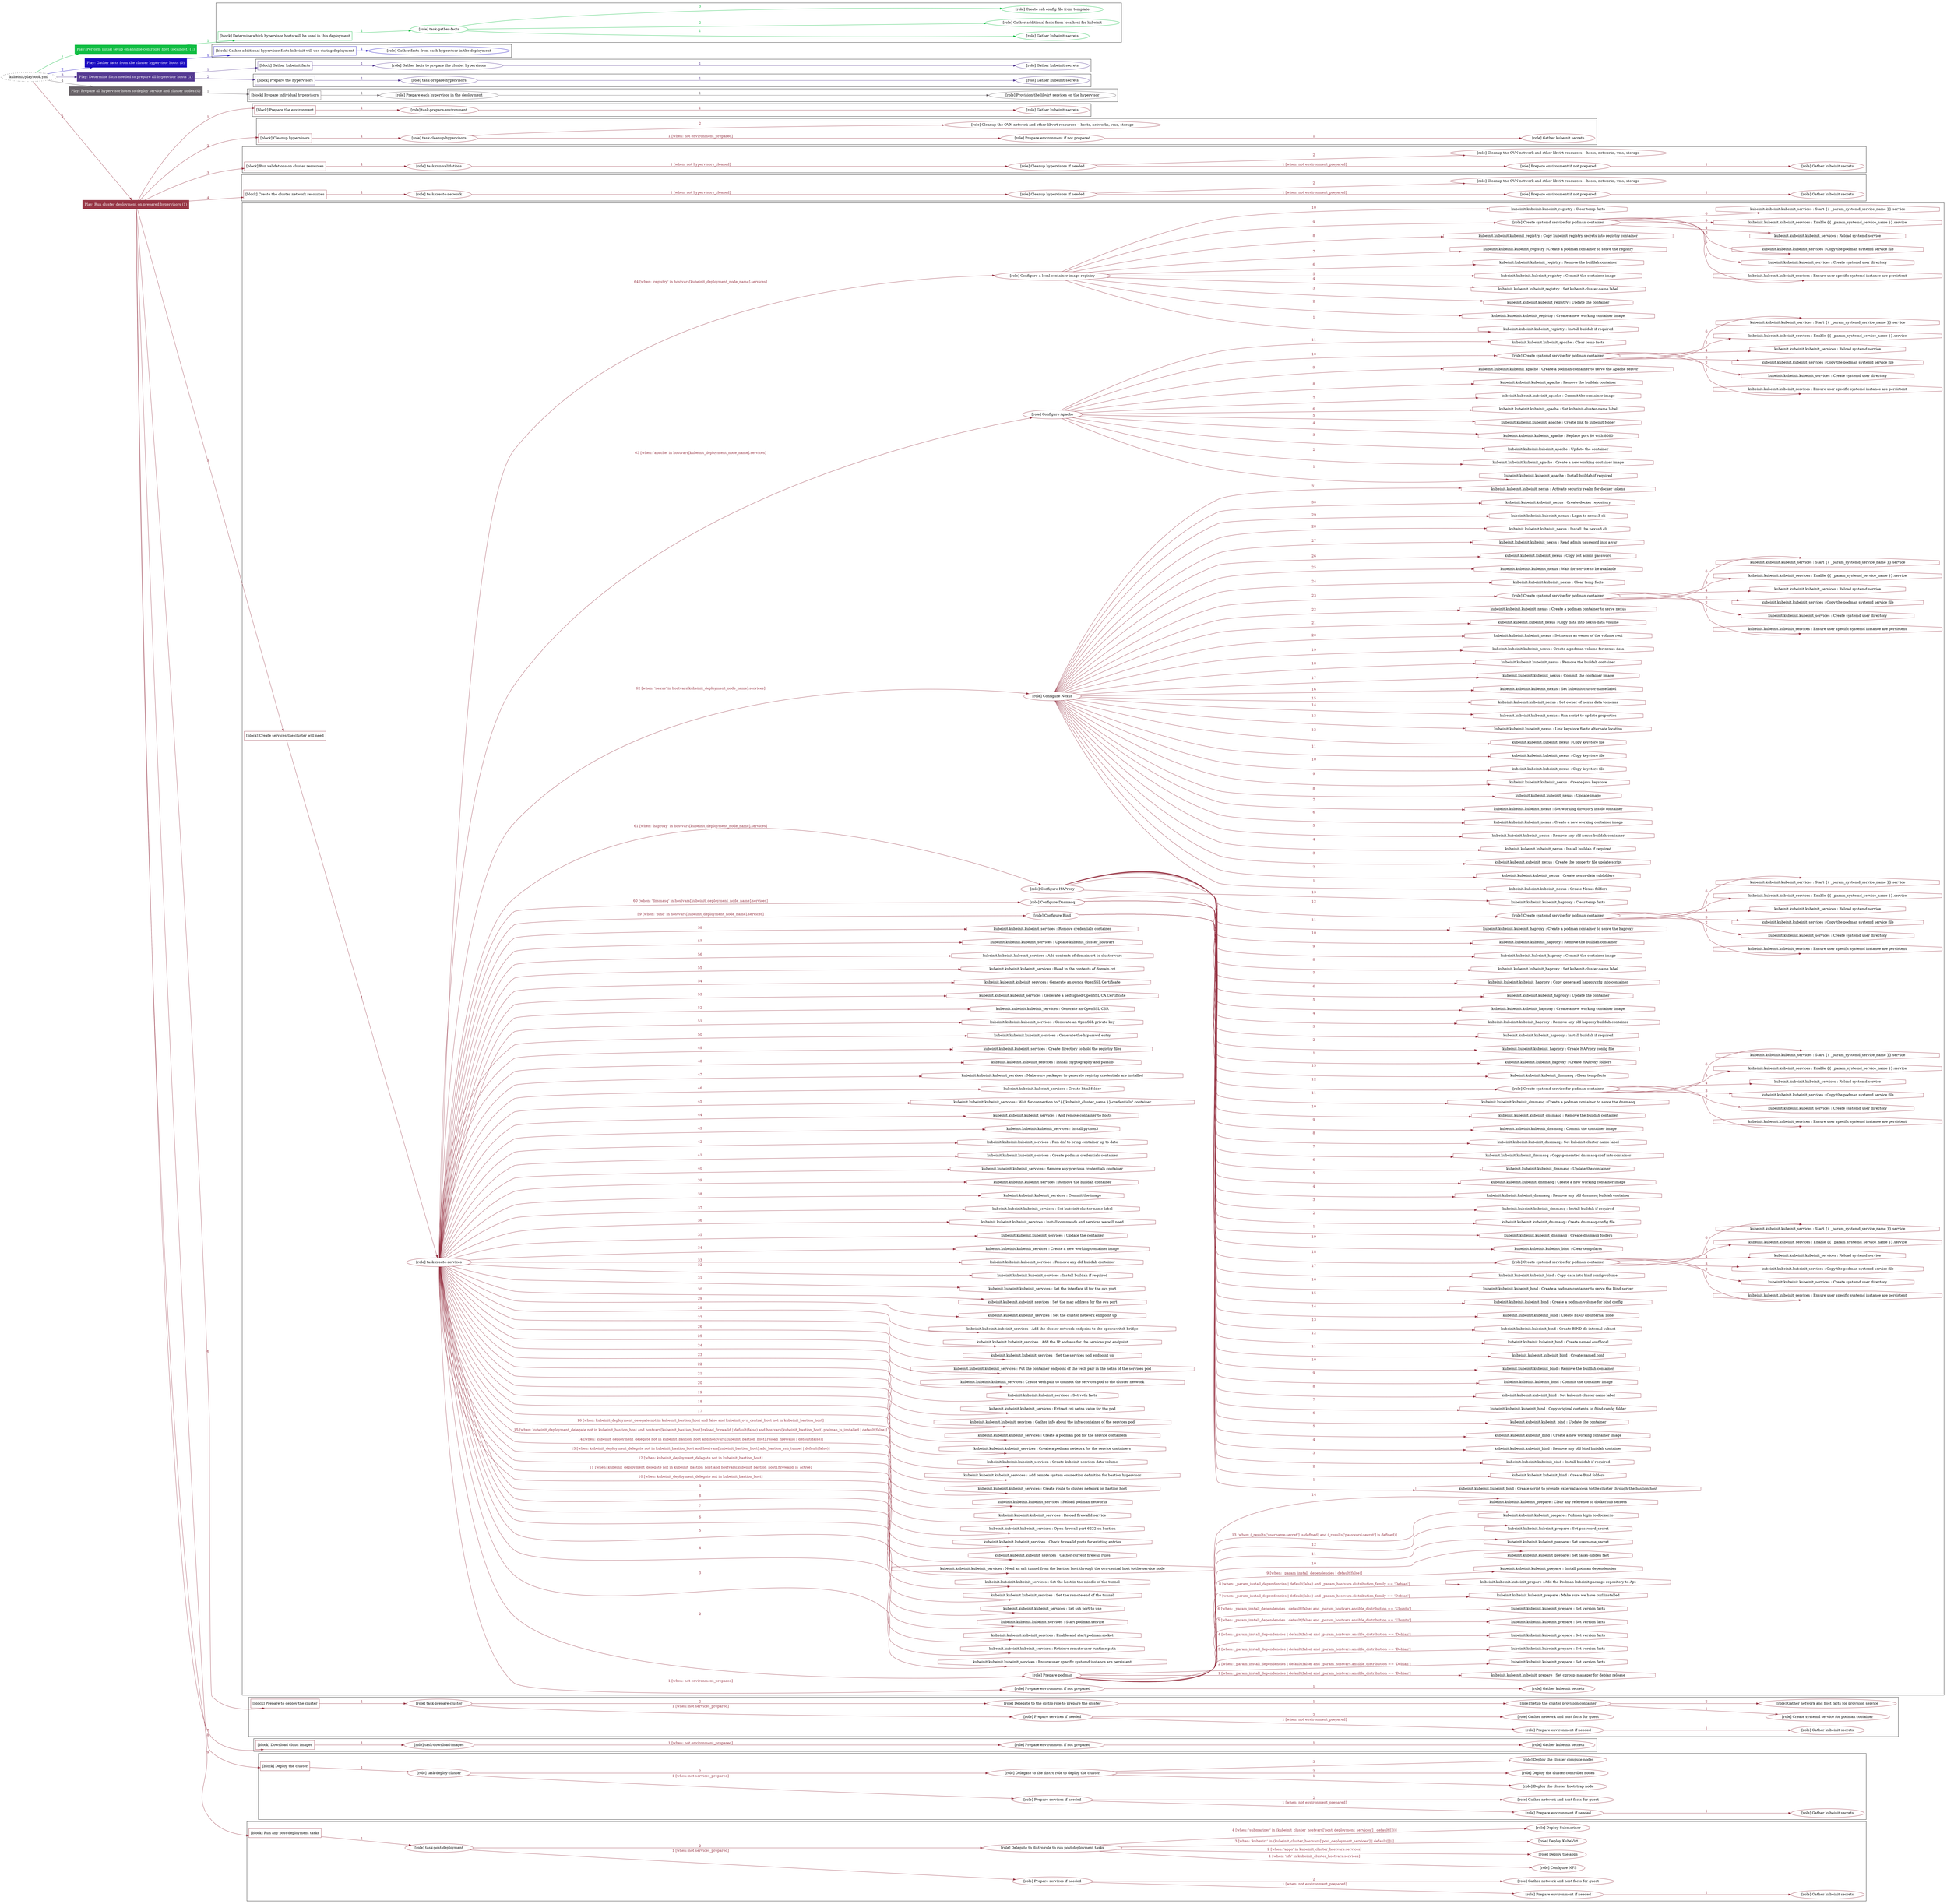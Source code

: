 digraph {
	graph [concentrate=true ordering=in rankdir=LR ratio=fill]
	edge [esep=5 sep=10]
	"kubeinit/playbook.yml" [URL="/home/runner/work/kubeinit/kubeinit/kubeinit/playbook.yml" id=playbook_d91ecd8c style=dotted]
	"kubeinit/playbook.yml" -> play_66ee2eb1 [label="1 " color="#0fbd42" fontcolor="#0fbd42" id=edge_ffcc1130 labeltooltip="1 " tooltip="1 "]
	subgraph "Play: Perform initial setup on ansible-controller host (localhost) (1)" {
		play_66ee2eb1 [label="Play: Perform initial setup on ansible-controller host (localhost) (1)" URL="/home/runner/work/kubeinit/kubeinit/kubeinit/playbook.yml" color="#0fbd42" fontcolor="#ffffff" id=play_66ee2eb1 shape=box style=filled tooltip=localhost]
		play_66ee2eb1 -> block_9dbfbcd9 [label=1 color="#0fbd42" fontcolor="#0fbd42" id=edge_9f1d7038 labeltooltip=1 tooltip=1]
		subgraph cluster_block_9dbfbcd9 {
			block_9dbfbcd9 [label="[block] Determine which hypervisor hosts will be used in this deployment" URL="/home/runner/work/kubeinit/kubeinit/kubeinit/playbook.yml" color="#0fbd42" id=block_9dbfbcd9 labeltooltip="Determine which hypervisor hosts will be used in this deployment" shape=box tooltip="Determine which hypervisor hosts will be used in this deployment"]
			block_9dbfbcd9 -> role_89d5bd93 [label="1 " color="#0fbd42" fontcolor="#0fbd42" id=edge_8582cc09 labeltooltip="1 " tooltip="1 "]
			subgraph "task-gather-facts" {
				role_89d5bd93 [label="[role] task-gather-facts" URL="/home/runner/work/kubeinit/kubeinit/kubeinit/playbook.yml" color="#0fbd42" id=role_89d5bd93 tooltip="task-gather-facts"]
				role_89d5bd93 -> role_0aa34dd2 [label="1 " color="#0fbd42" fontcolor="#0fbd42" id=edge_1cc9774c labeltooltip="1 " tooltip="1 "]
				subgraph "Gather kubeinit secrets" {
					role_0aa34dd2 [label="[role] Gather kubeinit secrets" URL="/home/runner/.ansible/collections/ansible_collections/kubeinit/kubeinit/roles/kubeinit_prepare/tasks/build_hypervisors_group.yml" color="#0fbd42" id=role_0aa34dd2 tooltip="Gather kubeinit secrets"]
				}
				role_89d5bd93 -> role_22ea13f1 [label="2 " color="#0fbd42" fontcolor="#0fbd42" id=edge_885b5e22 labeltooltip="2 " tooltip="2 "]
				subgraph "Gather additional facts from localhost for kubeinit" {
					role_22ea13f1 [label="[role] Gather additional facts from localhost for kubeinit" URL="/home/runner/.ansible/collections/ansible_collections/kubeinit/kubeinit/roles/kubeinit_prepare/tasks/build_hypervisors_group.yml" color="#0fbd42" id=role_22ea13f1 tooltip="Gather additional facts from localhost for kubeinit"]
				}
				role_89d5bd93 -> role_613bda60 [label="3 " color="#0fbd42" fontcolor="#0fbd42" id=edge_0e795e78 labeltooltip="3 " tooltip="3 "]
				subgraph "Create ssh config file from template" {
					role_613bda60 [label="[role] Create ssh config file from template" URL="/home/runner/.ansible/collections/ansible_collections/kubeinit/kubeinit/roles/kubeinit_prepare/tasks/build_hypervisors_group.yml" color="#0fbd42" id=role_613bda60 tooltip="Create ssh config file from template"]
				}
			}
		}
	}
	"kubeinit/playbook.yml" -> play_9e3e5264 [label="2 " color="#1b0bc1" fontcolor="#1b0bc1" id=edge_0dcfbcb9 labeltooltip="2 " tooltip="2 "]
	subgraph "Play: Gather facts from the cluster hypervisor hosts (0)" {
		play_9e3e5264 [label="Play: Gather facts from the cluster hypervisor hosts (0)" URL="/home/runner/work/kubeinit/kubeinit/kubeinit/playbook.yml" color="#1b0bc1" fontcolor="#ffffff" id=play_9e3e5264 shape=box style=filled tooltip="Play: Gather facts from the cluster hypervisor hosts (0)"]
		play_9e3e5264 -> block_928a187b [label=1 color="#1b0bc1" fontcolor="#1b0bc1" id=edge_1dcf3212 labeltooltip=1 tooltip=1]
		subgraph cluster_block_928a187b {
			block_928a187b [label="[block] Gather additional hypervisor facts kubeinit will use during deployment" URL="/home/runner/work/kubeinit/kubeinit/kubeinit/playbook.yml" color="#1b0bc1" id=block_928a187b labeltooltip="Gather additional hypervisor facts kubeinit will use during deployment" shape=box tooltip="Gather additional hypervisor facts kubeinit will use during deployment"]
			block_928a187b -> role_1eb088ae [label="1 " color="#1b0bc1" fontcolor="#1b0bc1" id=edge_68364df6 labeltooltip="1 " tooltip="1 "]
			subgraph "Gather facts from each hypervisor in the deployment" {
				role_1eb088ae [label="[role] Gather facts from each hypervisor in the deployment" URL="/home/runner/work/kubeinit/kubeinit/kubeinit/playbook.yml" color="#1b0bc1" id=role_1eb088ae tooltip="Gather facts from each hypervisor in the deployment"]
			}
		}
	}
	"kubeinit/playbook.yml" -> play_dfeb942a [label="3 " color="#553a92" fontcolor="#553a92" id=edge_144735ec labeltooltip="3 " tooltip="3 "]
	subgraph "Play: Determine facts needed to prepare all hypervisor hosts (1)" {
		play_dfeb942a [label="Play: Determine facts needed to prepare all hypervisor hosts (1)" URL="/home/runner/work/kubeinit/kubeinit/kubeinit/playbook.yml" color="#553a92" fontcolor="#ffffff" id=play_dfeb942a shape=box style=filled tooltip=localhost]
		play_dfeb942a -> block_4c954cba [label=1 color="#553a92" fontcolor="#553a92" id=edge_1c420f17 labeltooltip=1 tooltip=1]
		subgraph cluster_block_4c954cba {
			block_4c954cba [label="[block] Gather kubeinit facts" URL="/home/runner/work/kubeinit/kubeinit/kubeinit/playbook.yml" color="#553a92" id=block_4c954cba labeltooltip="Gather kubeinit facts" shape=box tooltip="Gather kubeinit facts"]
			block_4c954cba -> role_3de34bbd [label="1 " color="#553a92" fontcolor="#553a92" id=edge_2f160b8f labeltooltip="1 " tooltip="1 "]
			subgraph "Gather facts to prepare the cluster hypervisors" {
				role_3de34bbd [label="[role] Gather facts to prepare the cluster hypervisors" URL="/home/runner/work/kubeinit/kubeinit/kubeinit/playbook.yml" color="#553a92" id=role_3de34bbd tooltip="Gather facts to prepare the cluster hypervisors"]
				role_3de34bbd -> role_5f953565 [label="1 " color="#553a92" fontcolor="#553a92" id=edge_188a32f8 labeltooltip="1 " tooltip="1 "]
				subgraph "Gather kubeinit secrets" {
					role_5f953565 [label="[role] Gather kubeinit secrets" URL="/home/runner/.ansible/collections/ansible_collections/kubeinit/kubeinit/roles/kubeinit_prepare/tasks/gather_kubeinit_facts.yml" color="#553a92" id=role_5f953565 tooltip="Gather kubeinit secrets"]
				}
			}
		}
		play_dfeb942a -> block_c39723a3 [label=2 color="#553a92" fontcolor="#553a92" id=edge_1fd9205c labeltooltip=2 tooltip=2]
		subgraph cluster_block_c39723a3 {
			block_c39723a3 [label="[block] Prepare the hypervisors" URL="/home/runner/work/kubeinit/kubeinit/kubeinit/playbook.yml" color="#553a92" id=block_c39723a3 labeltooltip="Prepare the hypervisors" shape=box tooltip="Prepare the hypervisors"]
			block_c39723a3 -> role_423cebd1 [label="1 " color="#553a92" fontcolor="#553a92" id=edge_c1f5e428 labeltooltip="1 " tooltip="1 "]
			subgraph "task-prepare-hypervisors" {
				role_423cebd1 [label="[role] task-prepare-hypervisors" URL="/home/runner/work/kubeinit/kubeinit/kubeinit/playbook.yml" color="#553a92" id=role_423cebd1 tooltip="task-prepare-hypervisors"]
				role_423cebd1 -> role_64b3d048 [label="1 " color="#553a92" fontcolor="#553a92" id=edge_1d63a13f labeltooltip="1 " tooltip="1 "]
				subgraph "Gather kubeinit secrets" {
					role_64b3d048 [label="[role] Gather kubeinit secrets" URL="/home/runner/.ansible/collections/ansible_collections/kubeinit/kubeinit/roles/kubeinit_prepare/tasks/gather_kubeinit_facts.yml" color="#553a92" id=role_64b3d048 tooltip="Gather kubeinit secrets"]
				}
			}
		}
	}
	"kubeinit/playbook.yml" -> play_c08b9547 [label="4 " color="#696368" fontcolor="#696368" id=edge_5fad3078 labeltooltip="4 " tooltip="4 "]
	subgraph "Play: Prepare all hypervisor hosts to deploy service and cluster nodes (0)" {
		play_c08b9547 [label="Play: Prepare all hypervisor hosts to deploy service and cluster nodes (0)" URL="/home/runner/work/kubeinit/kubeinit/kubeinit/playbook.yml" color="#696368" fontcolor="#ffffff" id=play_c08b9547 shape=box style=filled tooltip="Play: Prepare all hypervisor hosts to deploy service and cluster nodes (0)"]
		play_c08b9547 -> block_f8c91324 [label=1 color="#696368" fontcolor="#696368" id=edge_4239d879 labeltooltip=1 tooltip=1]
		subgraph cluster_block_f8c91324 {
			block_f8c91324 [label="[block] Prepare individual hypervisors" URL="/home/runner/work/kubeinit/kubeinit/kubeinit/playbook.yml" color="#696368" id=block_f8c91324 labeltooltip="Prepare individual hypervisors" shape=box tooltip="Prepare individual hypervisors"]
			block_f8c91324 -> role_aae357eb [label="1 " color="#696368" fontcolor="#696368" id=edge_42b0e5ca labeltooltip="1 " tooltip="1 "]
			subgraph "Prepare each hypervisor in the deployment" {
				role_aae357eb [label="[role] Prepare each hypervisor in the deployment" URL="/home/runner/work/kubeinit/kubeinit/kubeinit/playbook.yml" color="#696368" id=role_aae357eb tooltip="Prepare each hypervisor in the deployment"]
				role_aae357eb -> role_ef6642d3 [label="1 " color="#696368" fontcolor="#696368" id=edge_a23ef29f labeltooltip="1 " tooltip="1 "]
				subgraph "Provision the libvirt services on the hypervisor" {
					role_ef6642d3 [label="[role] Provision the libvirt services on the hypervisor" URL="/home/runner/.ansible/collections/ansible_collections/kubeinit/kubeinit/roles/kubeinit_prepare/tasks/prepare_hypervisor.yml" color="#696368" id=role_ef6642d3 tooltip="Provision the libvirt services on the hypervisor"]
				}
			}
		}
	}
	"kubeinit/playbook.yml" -> play_e4a6b37b [label="5 " color="#973545" fontcolor="#973545" id=edge_082d4644 labeltooltip="5 " tooltip="5 "]
	subgraph "Play: Run cluster deployment on prepared hypervisors (1)" {
		play_e4a6b37b [label="Play: Run cluster deployment on prepared hypervisors (1)" URL="/home/runner/work/kubeinit/kubeinit/kubeinit/playbook.yml" color="#973545" fontcolor="#ffffff" id=play_e4a6b37b shape=box style=filled tooltip=localhost]
		play_e4a6b37b -> block_310034eb [label=1 color="#973545" fontcolor="#973545" id=edge_f2370767 labeltooltip=1 tooltip=1]
		subgraph cluster_block_310034eb {
			block_310034eb [label="[block] Prepare the environment" URL="/home/runner/work/kubeinit/kubeinit/kubeinit/playbook.yml" color="#973545" id=block_310034eb labeltooltip="Prepare the environment" shape=box tooltip="Prepare the environment"]
			block_310034eb -> role_cdffadc5 [label="1 " color="#973545" fontcolor="#973545" id=edge_693f6765 labeltooltip="1 " tooltip="1 "]
			subgraph "task-prepare-environment" {
				role_cdffadc5 [label="[role] task-prepare-environment" URL="/home/runner/work/kubeinit/kubeinit/kubeinit/playbook.yml" color="#973545" id=role_cdffadc5 tooltip="task-prepare-environment"]
				role_cdffadc5 -> role_cfe12a95 [label="1 " color="#973545" fontcolor="#973545" id=edge_5c3267bb labeltooltip="1 " tooltip="1 "]
				subgraph "Gather kubeinit secrets" {
					role_cfe12a95 [label="[role] Gather kubeinit secrets" URL="/home/runner/.ansible/collections/ansible_collections/kubeinit/kubeinit/roles/kubeinit_prepare/tasks/gather_kubeinit_facts.yml" color="#973545" id=role_cfe12a95 tooltip="Gather kubeinit secrets"]
				}
			}
		}
		play_e4a6b37b -> block_f3985b61 [label=2 color="#973545" fontcolor="#973545" id=edge_da4c93f9 labeltooltip=2 tooltip=2]
		subgraph cluster_block_f3985b61 {
			block_f3985b61 [label="[block] Cleanup hypervisors" URL="/home/runner/work/kubeinit/kubeinit/kubeinit/playbook.yml" color="#973545" id=block_f3985b61 labeltooltip="Cleanup hypervisors" shape=box tooltip="Cleanup hypervisors"]
			block_f3985b61 -> role_71f871a3 [label="1 " color="#973545" fontcolor="#973545" id=edge_b1d2e7df labeltooltip="1 " tooltip="1 "]
			subgraph "task-cleanup-hypervisors" {
				role_71f871a3 [label="[role] task-cleanup-hypervisors" URL="/home/runner/work/kubeinit/kubeinit/kubeinit/playbook.yml" color="#973545" id=role_71f871a3 tooltip="task-cleanup-hypervisors"]
				role_71f871a3 -> role_8c153ff8 [label="1 [when: not environment_prepared]" color="#973545" fontcolor="#973545" id=edge_b9355e01 labeltooltip="1 [when: not environment_prepared]" tooltip="1 [when: not environment_prepared]"]
				subgraph "Prepare environment if not prepared" {
					role_8c153ff8 [label="[role] Prepare environment if not prepared" URL="/home/runner/.ansible/collections/ansible_collections/kubeinit/kubeinit/roles/kubeinit_prepare/tasks/cleanup_hypervisors.yml" color="#973545" id=role_8c153ff8 tooltip="Prepare environment if not prepared"]
					role_8c153ff8 -> role_339f7a07 [label="1 " color="#973545" fontcolor="#973545" id=edge_f535a707 labeltooltip="1 " tooltip="1 "]
					subgraph "Gather kubeinit secrets" {
						role_339f7a07 [label="[role] Gather kubeinit secrets" URL="/home/runner/.ansible/collections/ansible_collections/kubeinit/kubeinit/roles/kubeinit_prepare/tasks/gather_kubeinit_facts.yml" color="#973545" id=role_339f7a07 tooltip="Gather kubeinit secrets"]
					}
				}
				role_71f871a3 -> role_edf44d48 [label="2 " color="#973545" fontcolor="#973545" id=edge_d5383aca labeltooltip="2 " tooltip="2 "]
				subgraph "Cleanup the OVN network and other libvirt resources -- hosts, networks, vms, storage" {
					role_edf44d48 [label="[role] Cleanup the OVN network and other libvirt resources -- hosts, networks, vms, storage" URL="/home/runner/.ansible/collections/ansible_collections/kubeinit/kubeinit/roles/kubeinit_prepare/tasks/cleanup_hypervisors.yml" color="#973545" id=role_edf44d48 tooltip="Cleanup the OVN network and other libvirt resources -- hosts, networks, vms, storage"]
				}
			}
		}
		play_e4a6b37b -> block_fcc02f61 [label=3 color="#973545" fontcolor="#973545" id=edge_3836debc labeltooltip=3 tooltip=3]
		subgraph cluster_block_fcc02f61 {
			block_fcc02f61 [label="[block] Run validations on cluster resources" URL="/home/runner/work/kubeinit/kubeinit/kubeinit/playbook.yml" color="#973545" id=block_fcc02f61 labeltooltip="Run validations on cluster resources" shape=box tooltip="Run validations on cluster resources"]
			block_fcc02f61 -> role_5471fa02 [label="1 " color="#973545" fontcolor="#973545" id=edge_8d3babbe labeltooltip="1 " tooltip="1 "]
			subgraph "task-run-validations" {
				role_5471fa02 [label="[role] task-run-validations" URL="/home/runner/work/kubeinit/kubeinit/kubeinit/playbook.yml" color="#973545" id=role_5471fa02 tooltip="task-run-validations"]
				role_5471fa02 -> role_e824ae97 [label="1 [when: not hypervisors_cleaned]" color="#973545" fontcolor="#973545" id=edge_157e3c43 labeltooltip="1 [when: not hypervisors_cleaned]" tooltip="1 [when: not hypervisors_cleaned]"]
				subgraph "Cleanup hypervisors if needed" {
					role_e824ae97 [label="[role] Cleanup hypervisors if needed" URL="/home/runner/.ansible/collections/ansible_collections/kubeinit/kubeinit/roles/kubeinit_validations/tasks/main.yml" color="#973545" id=role_e824ae97 tooltip="Cleanup hypervisors if needed"]
					role_e824ae97 -> role_1fe95c08 [label="1 [when: not environment_prepared]" color="#973545" fontcolor="#973545" id=edge_f5e60297 labeltooltip="1 [when: not environment_prepared]" tooltip="1 [when: not environment_prepared]"]
					subgraph "Prepare environment if not prepared" {
						role_1fe95c08 [label="[role] Prepare environment if not prepared" URL="/home/runner/.ansible/collections/ansible_collections/kubeinit/kubeinit/roles/kubeinit_prepare/tasks/cleanup_hypervisors.yml" color="#973545" id=role_1fe95c08 tooltip="Prepare environment if not prepared"]
						role_1fe95c08 -> role_4cb56dff [label="1 " color="#973545" fontcolor="#973545" id=edge_f09d2748 labeltooltip="1 " tooltip="1 "]
						subgraph "Gather kubeinit secrets" {
							role_4cb56dff [label="[role] Gather kubeinit secrets" URL="/home/runner/.ansible/collections/ansible_collections/kubeinit/kubeinit/roles/kubeinit_prepare/tasks/gather_kubeinit_facts.yml" color="#973545" id=role_4cb56dff tooltip="Gather kubeinit secrets"]
						}
					}
					role_e824ae97 -> role_4e30731c [label="2 " color="#973545" fontcolor="#973545" id=edge_d07761c0 labeltooltip="2 " tooltip="2 "]
					subgraph "Cleanup the OVN network and other libvirt resources -- hosts, networks, vms, storage" {
						role_4e30731c [label="[role] Cleanup the OVN network and other libvirt resources -- hosts, networks, vms, storage" URL="/home/runner/.ansible/collections/ansible_collections/kubeinit/kubeinit/roles/kubeinit_prepare/tasks/cleanup_hypervisors.yml" color="#973545" id=role_4e30731c tooltip="Cleanup the OVN network and other libvirt resources -- hosts, networks, vms, storage"]
					}
				}
			}
		}
		play_e4a6b37b -> block_5729c804 [label=4 color="#973545" fontcolor="#973545" id=edge_edb27a1f labeltooltip=4 tooltip=4]
		subgraph cluster_block_5729c804 {
			block_5729c804 [label="[block] Create the cluster network resources" URL="/home/runner/work/kubeinit/kubeinit/kubeinit/playbook.yml" color="#973545" id=block_5729c804 labeltooltip="Create the cluster network resources" shape=box tooltip="Create the cluster network resources"]
			block_5729c804 -> role_7aa75abb [label="1 " color="#973545" fontcolor="#973545" id=edge_64a98e25 labeltooltip="1 " tooltip="1 "]
			subgraph "task-create-network" {
				role_7aa75abb [label="[role] task-create-network" URL="/home/runner/work/kubeinit/kubeinit/kubeinit/playbook.yml" color="#973545" id=role_7aa75abb tooltip="task-create-network"]
				role_7aa75abb -> role_d9bd6fd6 [label="1 [when: not hypervisors_cleaned]" color="#973545" fontcolor="#973545" id=edge_d54ca737 labeltooltip="1 [when: not hypervisors_cleaned]" tooltip="1 [when: not hypervisors_cleaned]"]
				subgraph "Cleanup hypervisors if needed" {
					role_d9bd6fd6 [label="[role] Cleanup hypervisors if needed" URL="/home/runner/.ansible/collections/ansible_collections/kubeinit/kubeinit/roles/kubeinit_libvirt/tasks/create_network.yml" color="#973545" id=role_d9bd6fd6 tooltip="Cleanup hypervisors if needed"]
					role_d9bd6fd6 -> role_0e5e3e9a [label="1 [when: not environment_prepared]" color="#973545" fontcolor="#973545" id=edge_9c935d13 labeltooltip="1 [when: not environment_prepared]" tooltip="1 [when: not environment_prepared]"]
					subgraph "Prepare environment if not prepared" {
						role_0e5e3e9a [label="[role] Prepare environment if not prepared" URL="/home/runner/.ansible/collections/ansible_collections/kubeinit/kubeinit/roles/kubeinit_prepare/tasks/cleanup_hypervisors.yml" color="#973545" id=role_0e5e3e9a tooltip="Prepare environment if not prepared"]
						role_0e5e3e9a -> role_22551075 [label="1 " color="#973545" fontcolor="#973545" id=edge_932596f8 labeltooltip="1 " tooltip="1 "]
						subgraph "Gather kubeinit secrets" {
							role_22551075 [label="[role] Gather kubeinit secrets" URL="/home/runner/.ansible/collections/ansible_collections/kubeinit/kubeinit/roles/kubeinit_prepare/tasks/gather_kubeinit_facts.yml" color="#973545" id=role_22551075 tooltip="Gather kubeinit secrets"]
						}
					}
					role_d9bd6fd6 -> role_c5466218 [label="2 " color="#973545" fontcolor="#973545" id=edge_96317cd0 labeltooltip="2 " tooltip="2 "]
					subgraph "Cleanup the OVN network and other libvirt resources -- hosts, networks, vms, storage" {
						role_c5466218 [label="[role] Cleanup the OVN network and other libvirt resources -- hosts, networks, vms, storage" URL="/home/runner/.ansible/collections/ansible_collections/kubeinit/kubeinit/roles/kubeinit_prepare/tasks/cleanup_hypervisors.yml" color="#973545" id=role_c5466218 tooltip="Cleanup the OVN network and other libvirt resources -- hosts, networks, vms, storage"]
					}
				}
			}
		}
		play_e4a6b37b -> block_af643c07 [label=5 color="#973545" fontcolor="#973545" id=edge_73f6b98d labeltooltip=5 tooltip=5]
		subgraph cluster_block_af643c07 {
			block_af643c07 [label="[block] Create services the cluster will need" URL="/home/runner/work/kubeinit/kubeinit/kubeinit/playbook.yml" color="#973545" id=block_af643c07 labeltooltip="Create services the cluster will need" shape=box tooltip="Create services the cluster will need"]
			block_af643c07 -> role_6341a1ab [label="1 " color="#973545" fontcolor="#973545" id=edge_34b2a580 labeltooltip="1 " tooltip="1 "]
			subgraph "task-create-services" {
				role_6341a1ab [label="[role] task-create-services" URL="/home/runner/work/kubeinit/kubeinit/kubeinit/playbook.yml" color="#973545" id=role_6341a1ab tooltip="task-create-services"]
				role_6341a1ab -> role_9d57a1a4 [label="1 [when: not environment_prepared]" color="#973545" fontcolor="#973545" id=edge_a057458b labeltooltip="1 [when: not environment_prepared]" tooltip="1 [when: not environment_prepared]"]
				subgraph "Prepare environment if not prepared" {
					role_9d57a1a4 [label="[role] Prepare environment if not prepared" URL="/home/runner/.ansible/collections/ansible_collections/kubeinit/kubeinit/roles/kubeinit_services/tasks/main.yml" color="#973545" id=role_9d57a1a4 tooltip="Prepare environment if not prepared"]
					role_9d57a1a4 -> role_07a79171 [label="1 " color="#973545" fontcolor="#973545" id=edge_1a5e71db labeltooltip="1 " tooltip="1 "]
					subgraph "Gather kubeinit secrets" {
						role_07a79171 [label="[role] Gather kubeinit secrets" URL="/home/runner/.ansible/collections/ansible_collections/kubeinit/kubeinit/roles/kubeinit_prepare/tasks/gather_kubeinit_facts.yml" color="#973545" id=role_07a79171 tooltip="Gather kubeinit secrets"]
					}
				}
				role_6341a1ab -> role_9eb4b4d5 [label="2 " color="#973545" fontcolor="#973545" id=edge_c1f7b525 labeltooltip="2 " tooltip="2 "]
				subgraph "Prepare podman" {
					role_9eb4b4d5 [label="[role] Prepare podman" URL="/home/runner/.ansible/collections/ansible_collections/kubeinit/kubeinit/roles/kubeinit_services/tasks/00_create_service_pod.yml" color="#973545" id=role_9eb4b4d5 tooltip="Prepare podman"]
					task_1aef6f65 [label="kubeinit.kubeinit.kubeinit_prepare : Set cgroup_manager for debian release" URL="/home/runner/.ansible/collections/ansible_collections/kubeinit/kubeinit/roles/kubeinit_prepare/tasks/prepare_podman.yml" color="#973545" id=task_1aef6f65 shape=octagon tooltip="kubeinit.kubeinit.kubeinit_prepare : Set cgroup_manager for debian release"]
					role_9eb4b4d5 -> task_1aef6f65 [label="1 [when: _param_install_dependencies | default(false) and _param_hostvars.ansible_distribution == 'Debian']" color="#973545" fontcolor="#973545" id=edge_53fe730a labeltooltip="1 [when: _param_install_dependencies | default(false) and _param_hostvars.ansible_distribution == 'Debian']" tooltip="1 [when: _param_install_dependencies | default(false) and _param_hostvars.ansible_distribution == 'Debian']"]
					task_552f01eb [label="kubeinit.kubeinit.kubeinit_prepare : Set version facts" URL="/home/runner/.ansible/collections/ansible_collections/kubeinit/kubeinit/roles/kubeinit_prepare/tasks/prepare_podman.yml" color="#973545" id=task_552f01eb shape=octagon tooltip="kubeinit.kubeinit.kubeinit_prepare : Set version facts"]
					role_9eb4b4d5 -> task_552f01eb [label="2 [when: _param_install_dependencies | default(false) and _param_hostvars.ansible_distribution == 'Debian']" color="#973545" fontcolor="#973545" id=edge_0d4bf9d2 labeltooltip="2 [when: _param_install_dependencies | default(false) and _param_hostvars.ansible_distribution == 'Debian']" tooltip="2 [when: _param_install_dependencies | default(false) and _param_hostvars.ansible_distribution == 'Debian']"]
					task_6772fb5d [label="kubeinit.kubeinit.kubeinit_prepare : Set version facts" URL="/home/runner/.ansible/collections/ansible_collections/kubeinit/kubeinit/roles/kubeinit_prepare/tasks/prepare_podman.yml" color="#973545" id=task_6772fb5d shape=octagon tooltip="kubeinit.kubeinit.kubeinit_prepare : Set version facts"]
					role_9eb4b4d5 -> task_6772fb5d [label="3 [when: _param_install_dependencies | default(false) and _param_hostvars.ansible_distribution == 'Debian']" color="#973545" fontcolor="#973545" id=edge_825a478d labeltooltip="3 [when: _param_install_dependencies | default(false) and _param_hostvars.ansible_distribution == 'Debian']" tooltip="3 [when: _param_install_dependencies | default(false) and _param_hostvars.ansible_distribution == 'Debian']"]
					task_fc64ad1f [label="kubeinit.kubeinit.kubeinit_prepare : Set version facts" URL="/home/runner/.ansible/collections/ansible_collections/kubeinit/kubeinit/roles/kubeinit_prepare/tasks/prepare_podman.yml" color="#973545" id=task_fc64ad1f shape=octagon tooltip="kubeinit.kubeinit.kubeinit_prepare : Set version facts"]
					role_9eb4b4d5 -> task_fc64ad1f [label="4 [when: _param_install_dependencies | default(false) and _param_hostvars.ansible_distribution == 'Debian']" color="#973545" fontcolor="#973545" id=edge_feea38c1 labeltooltip="4 [when: _param_install_dependencies | default(false) and _param_hostvars.ansible_distribution == 'Debian']" tooltip="4 [when: _param_install_dependencies | default(false) and _param_hostvars.ansible_distribution == 'Debian']"]
					task_abc6cce6 [label="kubeinit.kubeinit.kubeinit_prepare : Set version facts" URL="/home/runner/.ansible/collections/ansible_collections/kubeinit/kubeinit/roles/kubeinit_prepare/tasks/prepare_podman.yml" color="#973545" id=task_abc6cce6 shape=octagon tooltip="kubeinit.kubeinit.kubeinit_prepare : Set version facts"]
					role_9eb4b4d5 -> task_abc6cce6 [label="5 [when: _param_install_dependencies | default(false) and _param_hostvars.ansible_distribution == 'Ubuntu']" color="#973545" fontcolor="#973545" id=edge_72242330 labeltooltip="5 [when: _param_install_dependencies | default(false) and _param_hostvars.ansible_distribution == 'Ubuntu']" tooltip="5 [when: _param_install_dependencies | default(false) and _param_hostvars.ansible_distribution == 'Ubuntu']"]
					task_42573eb4 [label="kubeinit.kubeinit.kubeinit_prepare : Set version facts" URL="/home/runner/.ansible/collections/ansible_collections/kubeinit/kubeinit/roles/kubeinit_prepare/tasks/prepare_podman.yml" color="#973545" id=task_42573eb4 shape=octagon tooltip="kubeinit.kubeinit.kubeinit_prepare : Set version facts"]
					role_9eb4b4d5 -> task_42573eb4 [label="6 [when: _param_install_dependencies | default(false) and _param_hostvars.ansible_distribution == 'Ubuntu']" color="#973545" fontcolor="#973545" id=edge_41cc47c4 labeltooltip="6 [when: _param_install_dependencies | default(false) and _param_hostvars.ansible_distribution == 'Ubuntu']" tooltip="6 [when: _param_install_dependencies | default(false) and _param_hostvars.ansible_distribution == 'Ubuntu']"]
					task_25e79dae [label="kubeinit.kubeinit.kubeinit_prepare : Make sure we have curl installed" URL="/home/runner/.ansible/collections/ansible_collections/kubeinit/kubeinit/roles/kubeinit_prepare/tasks/prepare_podman.yml" color="#973545" id=task_25e79dae shape=octagon tooltip="kubeinit.kubeinit.kubeinit_prepare : Make sure we have curl installed"]
					role_9eb4b4d5 -> task_25e79dae [label="7 [when: _param_install_dependencies | default(false) and _param_hostvars.distribution_family == 'Debian']" color="#973545" fontcolor="#973545" id=edge_613618ef labeltooltip="7 [when: _param_install_dependencies | default(false) and _param_hostvars.distribution_family == 'Debian']" tooltip="7 [when: _param_install_dependencies | default(false) and _param_hostvars.distribution_family == 'Debian']"]
					task_bce8b26c [label="kubeinit.kubeinit.kubeinit_prepare : Add the Podman kubeinit package repository to Apt" URL="/home/runner/.ansible/collections/ansible_collections/kubeinit/kubeinit/roles/kubeinit_prepare/tasks/prepare_podman.yml" color="#973545" id=task_bce8b26c shape=octagon tooltip="kubeinit.kubeinit.kubeinit_prepare : Add the Podman kubeinit package repository to Apt"]
					role_9eb4b4d5 -> task_bce8b26c [label="8 [when: _param_install_dependencies | default(false) and _param_hostvars.distribution_family == 'Debian']" color="#973545" fontcolor="#973545" id=edge_e661b6f2 labeltooltip="8 [when: _param_install_dependencies | default(false) and _param_hostvars.distribution_family == 'Debian']" tooltip="8 [when: _param_install_dependencies | default(false) and _param_hostvars.distribution_family == 'Debian']"]
					task_d8d4a73c [label="kubeinit.kubeinit.kubeinit_prepare : Install podman dependencies" URL="/home/runner/.ansible/collections/ansible_collections/kubeinit/kubeinit/roles/kubeinit_prepare/tasks/prepare_podman.yml" color="#973545" id=task_d8d4a73c shape=octagon tooltip="kubeinit.kubeinit.kubeinit_prepare : Install podman dependencies"]
					role_9eb4b4d5 -> task_d8d4a73c [label="9 [when: _param_install_dependencies | default(false)]" color="#973545" fontcolor="#973545" id=edge_cad16647 labeltooltip="9 [when: _param_install_dependencies | default(false)]" tooltip="9 [when: _param_install_dependencies | default(false)]"]
					task_875f8f2c [label="kubeinit.kubeinit.kubeinit_prepare : Set tasks-hidden fact" URL="/home/runner/.ansible/collections/ansible_collections/kubeinit/kubeinit/roles/kubeinit_prepare/tasks/prepare_podman.yml" color="#973545" id=task_875f8f2c shape=octagon tooltip="kubeinit.kubeinit.kubeinit_prepare : Set tasks-hidden fact"]
					role_9eb4b4d5 -> task_875f8f2c [label="10 " color="#973545" fontcolor="#973545" id=edge_39d6b038 labeltooltip="10 " tooltip="10 "]
					task_7494c8d4 [label="kubeinit.kubeinit.kubeinit_prepare : Set username_secret" URL="/home/runner/.ansible/collections/ansible_collections/kubeinit/kubeinit/roles/kubeinit_prepare/tasks/prepare_podman.yml" color="#973545" id=task_7494c8d4 shape=octagon tooltip="kubeinit.kubeinit.kubeinit_prepare : Set username_secret"]
					role_9eb4b4d5 -> task_7494c8d4 [label="11 " color="#973545" fontcolor="#973545" id=edge_43183e61 labeltooltip="11 " tooltip="11 "]
					task_fddf13e8 [label="kubeinit.kubeinit.kubeinit_prepare : Set password_secret" URL="/home/runner/.ansible/collections/ansible_collections/kubeinit/kubeinit/roles/kubeinit_prepare/tasks/prepare_podman.yml" color="#973545" id=task_fddf13e8 shape=octagon tooltip="kubeinit.kubeinit.kubeinit_prepare : Set password_secret"]
					role_9eb4b4d5 -> task_fddf13e8 [label="12 " color="#973545" fontcolor="#973545" id=edge_ed17735b labeltooltip="12 " tooltip="12 "]
					task_fdb421e8 [label="kubeinit.kubeinit.kubeinit_prepare : Podman login to docker.io" URL="/home/runner/.ansible/collections/ansible_collections/kubeinit/kubeinit/roles/kubeinit_prepare/tasks/prepare_podman.yml" color="#973545" id=task_fdb421e8 shape=octagon tooltip="kubeinit.kubeinit.kubeinit_prepare : Podman login to docker.io"]
					role_9eb4b4d5 -> task_fdb421e8 [label="13 [when: (_results['username-secret'] is defined) and (_results['password-secret'] is defined)]" color="#973545" fontcolor="#973545" id=edge_458e4103 labeltooltip="13 [when: (_results['username-secret'] is defined) and (_results['password-secret'] is defined)]" tooltip="13 [when: (_results['username-secret'] is defined) and (_results['password-secret'] is defined)]"]
					task_dc0fbf3a [label="kubeinit.kubeinit.kubeinit_prepare : Clear any reference to dockerhub secrets" URL="/home/runner/.ansible/collections/ansible_collections/kubeinit/kubeinit/roles/kubeinit_prepare/tasks/prepare_podman.yml" color="#973545" id=task_dc0fbf3a shape=octagon tooltip="kubeinit.kubeinit.kubeinit_prepare : Clear any reference to dockerhub secrets"]
					role_9eb4b4d5 -> task_dc0fbf3a [label="14 " color="#973545" fontcolor="#973545" id=edge_b8b57a5b labeltooltip="14 " tooltip="14 "]
				}
				task_83dfca29 [label="kubeinit.kubeinit.kubeinit_services : Ensure user specific systemd instance are persistent" URL="/home/runner/.ansible/collections/ansible_collections/kubeinit/kubeinit/roles/kubeinit_services/tasks/00_create_service_pod.yml" color="#973545" id=task_83dfca29 shape=octagon tooltip="kubeinit.kubeinit.kubeinit_services : Ensure user specific systemd instance are persistent"]
				role_6341a1ab -> task_83dfca29 [label="3 " color="#973545" fontcolor="#973545" id=edge_66b25130 labeltooltip="3 " tooltip="3 "]
				task_ffd7a8e8 [label="kubeinit.kubeinit.kubeinit_services : Retrieve remote user runtime path" URL="/home/runner/.ansible/collections/ansible_collections/kubeinit/kubeinit/roles/kubeinit_services/tasks/00_create_service_pod.yml" color="#973545" id=task_ffd7a8e8 shape=octagon tooltip="kubeinit.kubeinit.kubeinit_services : Retrieve remote user runtime path"]
				role_6341a1ab -> task_ffd7a8e8 [label="4 " color="#973545" fontcolor="#973545" id=edge_be7f3cb6 labeltooltip="4 " tooltip="4 "]
				task_74de3c21 [label="kubeinit.kubeinit.kubeinit_services : Enable and start podman.socket" URL="/home/runner/.ansible/collections/ansible_collections/kubeinit/kubeinit/roles/kubeinit_services/tasks/00_create_service_pod.yml" color="#973545" id=task_74de3c21 shape=octagon tooltip="kubeinit.kubeinit.kubeinit_services : Enable and start podman.socket"]
				role_6341a1ab -> task_74de3c21 [label="5 " color="#973545" fontcolor="#973545" id=edge_1c2de268 labeltooltip="5 " tooltip="5 "]
				task_37765a5b [label="kubeinit.kubeinit.kubeinit_services : Start podman.service" URL="/home/runner/.ansible/collections/ansible_collections/kubeinit/kubeinit/roles/kubeinit_services/tasks/00_create_service_pod.yml" color="#973545" id=task_37765a5b shape=octagon tooltip="kubeinit.kubeinit.kubeinit_services : Start podman.service"]
				role_6341a1ab -> task_37765a5b [label="6 " color="#973545" fontcolor="#973545" id=edge_b6ae4a1a labeltooltip="6 " tooltip="6 "]
				task_fcb73411 [label="kubeinit.kubeinit.kubeinit_services : Set ssh port to use" URL="/home/runner/.ansible/collections/ansible_collections/kubeinit/kubeinit/roles/kubeinit_services/tasks/00_create_service_pod.yml" color="#973545" id=task_fcb73411 shape=octagon tooltip="kubeinit.kubeinit.kubeinit_services : Set ssh port to use"]
				role_6341a1ab -> task_fcb73411 [label="7 " color="#973545" fontcolor="#973545" id=edge_08134602 labeltooltip="7 " tooltip="7 "]
				task_86215335 [label="kubeinit.kubeinit.kubeinit_services : Set the remote end of the tunnel" URL="/home/runner/.ansible/collections/ansible_collections/kubeinit/kubeinit/roles/kubeinit_services/tasks/00_create_service_pod.yml" color="#973545" id=task_86215335 shape=octagon tooltip="kubeinit.kubeinit.kubeinit_services : Set the remote end of the tunnel"]
				role_6341a1ab -> task_86215335 [label="8 " color="#973545" fontcolor="#973545" id=edge_0dd407af labeltooltip="8 " tooltip="8 "]
				task_70307208 [label="kubeinit.kubeinit.kubeinit_services : Set the host in the middle of the tunnel" URL="/home/runner/.ansible/collections/ansible_collections/kubeinit/kubeinit/roles/kubeinit_services/tasks/00_create_service_pod.yml" color="#973545" id=task_70307208 shape=octagon tooltip="kubeinit.kubeinit.kubeinit_services : Set the host in the middle of the tunnel"]
				role_6341a1ab -> task_70307208 [label="9 " color="#973545" fontcolor="#973545" id=edge_417814a5 labeltooltip="9 " tooltip="9 "]
				task_e6288593 [label="kubeinit.kubeinit.kubeinit_services : Need an ssh tunnel from the bastion host through the ovn-central host to the service node" URL="/home/runner/.ansible/collections/ansible_collections/kubeinit/kubeinit/roles/kubeinit_services/tasks/00_create_service_pod.yml" color="#973545" id=task_e6288593 shape=octagon tooltip="kubeinit.kubeinit.kubeinit_services : Need an ssh tunnel from the bastion host through the ovn-central host to the service node"]
				role_6341a1ab -> task_e6288593 [label="10 [when: kubeinit_deployment_delegate not in kubeinit_bastion_host]" color="#973545" fontcolor="#973545" id=edge_58479b12 labeltooltip="10 [when: kubeinit_deployment_delegate not in kubeinit_bastion_host]" tooltip="10 [when: kubeinit_deployment_delegate not in kubeinit_bastion_host]"]
				task_d51ea2a4 [label="kubeinit.kubeinit.kubeinit_services : Gather current firewall rules" URL="/home/runner/.ansible/collections/ansible_collections/kubeinit/kubeinit/roles/kubeinit_services/tasks/00_create_service_pod.yml" color="#973545" id=task_d51ea2a4 shape=octagon tooltip="kubeinit.kubeinit.kubeinit_services : Gather current firewall rules"]
				role_6341a1ab -> task_d51ea2a4 [label="11 [when: kubeinit_deployment_delegate not in kubeinit_bastion_host and hostvars[kubeinit_bastion_host].firewalld_is_active]" color="#973545" fontcolor="#973545" id=edge_3f1a9bdf labeltooltip="11 [when: kubeinit_deployment_delegate not in kubeinit_bastion_host and hostvars[kubeinit_bastion_host].firewalld_is_active]" tooltip="11 [when: kubeinit_deployment_delegate not in kubeinit_bastion_host and hostvars[kubeinit_bastion_host].firewalld_is_active]"]
				task_b7e82810 [label="kubeinit.kubeinit.kubeinit_services : Check firewalld ports for existing entries" URL="/home/runner/.ansible/collections/ansible_collections/kubeinit/kubeinit/roles/kubeinit_services/tasks/00_create_service_pod.yml" color="#973545" id=task_b7e82810 shape=octagon tooltip="kubeinit.kubeinit.kubeinit_services : Check firewalld ports for existing entries"]
				role_6341a1ab -> task_b7e82810 [label="12 [when: kubeinit_deployment_delegate not in kubeinit_bastion_host]" color="#973545" fontcolor="#973545" id=edge_68bfe9f8 labeltooltip="12 [when: kubeinit_deployment_delegate not in kubeinit_bastion_host]" tooltip="12 [when: kubeinit_deployment_delegate not in kubeinit_bastion_host]"]
				task_644ca8e9 [label="kubeinit.kubeinit.kubeinit_services : Open firewall port 6222 on bastion" URL="/home/runner/.ansible/collections/ansible_collections/kubeinit/kubeinit/roles/kubeinit_services/tasks/00_create_service_pod.yml" color="#973545" id=task_644ca8e9 shape=octagon tooltip="kubeinit.kubeinit.kubeinit_services : Open firewall port 6222 on bastion"]
				role_6341a1ab -> task_644ca8e9 [label="13 [when: kubeinit_deployment_delegate not in kubeinit_bastion_host and hostvars[kubeinit_bastion_host].add_bastion_ssh_tunnel | default(false)]" color="#973545" fontcolor="#973545" id=edge_9fc190d9 labeltooltip="13 [when: kubeinit_deployment_delegate not in kubeinit_bastion_host and hostvars[kubeinit_bastion_host].add_bastion_ssh_tunnel | default(false)]" tooltip="13 [when: kubeinit_deployment_delegate not in kubeinit_bastion_host and hostvars[kubeinit_bastion_host].add_bastion_ssh_tunnel | default(false)]"]
				task_89a089cb [label="kubeinit.kubeinit.kubeinit_services : Reload firewalld service" URL="/home/runner/.ansible/collections/ansible_collections/kubeinit/kubeinit/roles/kubeinit_services/tasks/00_create_service_pod.yml" color="#973545" id=task_89a089cb shape=octagon tooltip="kubeinit.kubeinit.kubeinit_services : Reload firewalld service"]
				role_6341a1ab -> task_89a089cb [label="14 [when: kubeinit_deployment_delegate not in kubeinit_bastion_host and hostvars[kubeinit_bastion_host].reload_firewalld | default(false)]" color="#973545" fontcolor="#973545" id=edge_dfad0057 labeltooltip="14 [when: kubeinit_deployment_delegate not in kubeinit_bastion_host and hostvars[kubeinit_bastion_host].reload_firewalld | default(false)]" tooltip="14 [when: kubeinit_deployment_delegate not in kubeinit_bastion_host and hostvars[kubeinit_bastion_host].reload_firewalld | default(false)]"]
				task_48fe44c9 [label="kubeinit.kubeinit.kubeinit_services : Reload podman networks" URL="/home/runner/.ansible/collections/ansible_collections/kubeinit/kubeinit/roles/kubeinit_services/tasks/00_create_service_pod.yml" color="#973545" id=task_48fe44c9 shape=octagon tooltip="kubeinit.kubeinit.kubeinit_services : Reload podman networks"]
				role_6341a1ab -> task_48fe44c9 [label="15 [when: kubeinit_deployment_delegate not in kubeinit_bastion_host and hostvars[kubeinit_bastion_host].reload_firewalld | default(false) and hostvars[kubeinit_bastion_host].podman_is_installed | default(false)]" color="#973545" fontcolor="#973545" id=edge_13927906 labeltooltip="15 [when: kubeinit_deployment_delegate not in kubeinit_bastion_host and hostvars[kubeinit_bastion_host].reload_firewalld | default(false) and hostvars[kubeinit_bastion_host].podman_is_installed | default(false)]" tooltip="15 [when: kubeinit_deployment_delegate not in kubeinit_bastion_host and hostvars[kubeinit_bastion_host].reload_firewalld | default(false) and hostvars[kubeinit_bastion_host].podman_is_installed | default(false)]"]
				task_253a66a0 [label="kubeinit.kubeinit.kubeinit_services : Create route to cluster network on bastion host" URL="/home/runner/.ansible/collections/ansible_collections/kubeinit/kubeinit/roles/kubeinit_services/tasks/00_create_service_pod.yml" color="#973545" id=task_253a66a0 shape=octagon tooltip="kubeinit.kubeinit.kubeinit_services : Create route to cluster network on bastion host"]
				role_6341a1ab -> task_253a66a0 [label="16 [when: kubeinit_deployment_delegate not in kubeinit_bastion_host and false and kubeinit_ovn_central_host not in kubeinit_bastion_host]" color="#973545" fontcolor="#973545" id=edge_cc18d2fe labeltooltip="16 [when: kubeinit_deployment_delegate not in kubeinit_bastion_host and false and kubeinit_ovn_central_host not in kubeinit_bastion_host]" tooltip="16 [when: kubeinit_deployment_delegate not in kubeinit_bastion_host and false and kubeinit_ovn_central_host not in kubeinit_bastion_host]"]
				task_7ba5e985 [label="kubeinit.kubeinit.kubeinit_services : Add remote system connection definition for bastion hypervisor" URL="/home/runner/.ansible/collections/ansible_collections/kubeinit/kubeinit/roles/kubeinit_services/tasks/00_create_service_pod.yml" color="#973545" id=task_7ba5e985 shape=octagon tooltip="kubeinit.kubeinit.kubeinit_services : Add remote system connection definition for bastion hypervisor"]
				role_6341a1ab -> task_7ba5e985 [label="17 " color="#973545" fontcolor="#973545" id=edge_87654c2a labeltooltip="17 " tooltip="17 "]
				task_9f6d66e5 [label="kubeinit.kubeinit.kubeinit_services : Create kubeinit services data volume" URL="/home/runner/.ansible/collections/ansible_collections/kubeinit/kubeinit/roles/kubeinit_services/tasks/00_create_service_pod.yml" color="#973545" id=task_9f6d66e5 shape=octagon tooltip="kubeinit.kubeinit.kubeinit_services : Create kubeinit services data volume"]
				role_6341a1ab -> task_9f6d66e5 [label="18 " color="#973545" fontcolor="#973545" id=edge_575eab04 labeltooltip="18 " tooltip="18 "]
				task_abeb68aa [label="kubeinit.kubeinit.kubeinit_services : Create a podman network for the service containers" URL="/home/runner/.ansible/collections/ansible_collections/kubeinit/kubeinit/roles/kubeinit_services/tasks/00_create_service_pod.yml" color="#973545" id=task_abeb68aa shape=octagon tooltip="kubeinit.kubeinit.kubeinit_services : Create a podman network for the service containers"]
				role_6341a1ab -> task_abeb68aa [label="19 " color="#973545" fontcolor="#973545" id=edge_25f661a7 labeltooltip="19 " tooltip="19 "]
				task_c707bfd7 [label="kubeinit.kubeinit.kubeinit_services : Create a podman pod for the service containers" URL="/home/runner/.ansible/collections/ansible_collections/kubeinit/kubeinit/roles/kubeinit_services/tasks/00_create_service_pod.yml" color="#973545" id=task_c707bfd7 shape=octagon tooltip="kubeinit.kubeinit.kubeinit_services : Create a podman pod for the service containers"]
				role_6341a1ab -> task_c707bfd7 [label="20 " color="#973545" fontcolor="#973545" id=edge_9841a7b4 labeltooltip="20 " tooltip="20 "]
				task_588684c3 [label="kubeinit.kubeinit.kubeinit_services : Gather info about the infra container of the services pod" URL="/home/runner/.ansible/collections/ansible_collections/kubeinit/kubeinit/roles/kubeinit_services/tasks/00_create_service_pod.yml" color="#973545" id=task_588684c3 shape=octagon tooltip="kubeinit.kubeinit.kubeinit_services : Gather info about the infra container of the services pod"]
				role_6341a1ab -> task_588684c3 [label="21 " color="#973545" fontcolor="#973545" id=edge_60502a21 labeltooltip="21 " tooltip="21 "]
				task_d5097387 [label="kubeinit.kubeinit.kubeinit_services : Extract cni netns value for the pod" URL="/home/runner/.ansible/collections/ansible_collections/kubeinit/kubeinit/roles/kubeinit_services/tasks/00_create_service_pod.yml" color="#973545" id=task_d5097387 shape=octagon tooltip="kubeinit.kubeinit.kubeinit_services : Extract cni netns value for the pod"]
				role_6341a1ab -> task_d5097387 [label="22 " color="#973545" fontcolor="#973545" id=edge_35be1b53 labeltooltip="22 " tooltip="22 "]
				task_f6a15963 [label="kubeinit.kubeinit.kubeinit_services : Set veth facts" URL="/home/runner/.ansible/collections/ansible_collections/kubeinit/kubeinit/roles/kubeinit_services/tasks/00_create_service_pod.yml" color="#973545" id=task_f6a15963 shape=octagon tooltip="kubeinit.kubeinit.kubeinit_services : Set veth facts"]
				role_6341a1ab -> task_f6a15963 [label="23 " color="#973545" fontcolor="#973545" id=edge_6f6f588b labeltooltip="23 " tooltip="23 "]
				task_a5409f9a [label="kubeinit.kubeinit.kubeinit_services : Create veth pair to connect the services pod to the cluster network" URL="/home/runner/.ansible/collections/ansible_collections/kubeinit/kubeinit/roles/kubeinit_services/tasks/00_create_service_pod.yml" color="#973545" id=task_a5409f9a shape=octagon tooltip="kubeinit.kubeinit.kubeinit_services : Create veth pair to connect the services pod to the cluster network"]
				role_6341a1ab -> task_a5409f9a [label="24 " color="#973545" fontcolor="#973545" id=edge_3930e42f labeltooltip="24 " tooltip="24 "]
				task_79c4921a [label="kubeinit.kubeinit.kubeinit_services : Put the container endpoint of the veth pair in the netns of the services pod" URL="/home/runner/.ansible/collections/ansible_collections/kubeinit/kubeinit/roles/kubeinit_services/tasks/00_create_service_pod.yml" color="#973545" id=task_79c4921a shape=octagon tooltip="kubeinit.kubeinit.kubeinit_services : Put the container endpoint of the veth pair in the netns of the services pod"]
				role_6341a1ab -> task_79c4921a [label="25 " color="#973545" fontcolor="#973545" id=edge_bb8b0c40 labeltooltip="25 " tooltip="25 "]
				task_70ed09ef [label="kubeinit.kubeinit.kubeinit_services : Set the services pod endpoint up" URL="/home/runner/.ansible/collections/ansible_collections/kubeinit/kubeinit/roles/kubeinit_services/tasks/00_create_service_pod.yml" color="#973545" id=task_70ed09ef shape=octagon tooltip="kubeinit.kubeinit.kubeinit_services : Set the services pod endpoint up"]
				role_6341a1ab -> task_70ed09ef [label="26 " color="#973545" fontcolor="#973545" id=edge_d8c8d3e0 labeltooltip="26 " tooltip="26 "]
				task_81f277f4 [label="kubeinit.kubeinit.kubeinit_services : Add the IP address for the services pod endpoint" URL="/home/runner/.ansible/collections/ansible_collections/kubeinit/kubeinit/roles/kubeinit_services/tasks/00_create_service_pod.yml" color="#973545" id=task_81f277f4 shape=octagon tooltip="kubeinit.kubeinit.kubeinit_services : Add the IP address for the services pod endpoint"]
				role_6341a1ab -> task_81f277f4 [label="27 " color="#973545" fontcolor="#973545" id=edge_fc08380a labeltooltip="27 " tooltip="27 "]
				task_81091cef [label="kubeinit.kubeinit.kubeinit_services : Add the cluster network endpoint to the openvswitch bridge" URL="/home/runner/.ansible/collections/ansible_collections/kubeinit/kubeinit/roles/kubeinit_services/tasks/00_create_service_pod.yml" color="#973545" id=task_81091cef shape=octagon tooltip="kubeinit.kubeinit.kubeinit_services : Add the cluster network endpoint to the openvswitch bridge"]
				role_6341a1ab -> task_81091cef [label="28 " color="#973545" fontcolor="#973545" id=edge_d39b67e4 labeltooltip="28 " tooltip="28 "]
				task_dfd5e6ca [label="kubeinit.kubeinit.kubeinit_services : Set the cluster network endpoint up" URL="/home/runner/.ansible/collections/ansible_collections/kubeinit/kubeinit/roles/kubeinit_services/tasks/00_create_service_pod.yml" color="#973545" id=task_dfd5e6ca shape=octagon tooltip="kubeinit.kubeinit.kubeinit_services : Set the cluster network endpoint up"]
				role_6341a1ab -> task_dfd5e6ca [label="29 " color="#973545" fontcolor="#973545" id=edge_d758adae labeltooltip="29 " tooltip="29 "]
				task_a092b1b8 [label="kubeinit.kubeinit.kubeinit_services : Set the mac address for the ovs port" URL="/home/runner/.ansible/collections/ansible_collections/kubeinit/kubeinit/roles/kubeinit_services/tasks/00_create_service_pod.yml" color="#973545" id=task_a092b1b8 shape=octagon tooltip="kubeinit.kubeinit.kubeinit_services : Set the mac address for the ovs port"]
				role_6341a1ab -> task_a092b1b8 [label="30 " color="#973545" fontcolor="#973545" id=edge_301cba74 labeltooltip="30 " tooltip="30 "]
				task_a954af78 [label="kubeinit.kubeinit.kubeinit_services : Set the interface id for the ovs port" URL="/home/runner/.ansible/collections/ansible_collections/kubeinit/kubeinit/roles/kubeinit_services/tasks/00_create_service_pod.yml" color="#973545" id=task_a954af78 shape=octagon tooltip="kubeinit.kubeinit.kubeinit_services : Set the interface id for the ovs port"]
				role_6341a1ab -> task_a954af78 [label="31 " color="#973545" fontcolor="#973545" id=edge_bfa0d561 labeltooltip="31 " tooltip="31 "]
				task_6e8b7630 [label="kubeinit.kubeinit.kubeinit_services : Install buildah if required" URL="/home/runner/.ansible/collections/ansible_collections/kubeinit/kubeinit/roles/kubeinit_services/tasks/prepare_credentials.yml" color="#973545" id=task_6e8b7630 shape=octagon tooltip="kubeinit.kubeinit.kubeinit_services : Install buildah if required"]
				role_6341a1ab -> task_6e8b7630 [label="32 " color="#973545" fontcolor="#973545" id=edge_06fd328b labeltooltip="32 " tooltip="32 "]
				task_65760936 [label="kubeinit.kubeinit.kubeinit_services : Remove any old buildah container" URL="/home/runner/.ansible/collections/ansible_collections/kubeinit/kubeinit/roles/kubeinit_services/tasks/prepare_credentials.yml" color="#973545" id=task_65760936 shape=octagon tooltip="kubeinit.kubeinit.kubeinit_services : Remove any old buildah container"]
				role_6341a1ab -> task_65760936 [label="33 " color="#973545" fontcolor="#973545" id=edge_3de269b6 labeltooltip="33 " tooltip="33 "]
				task_2a67f5f4 [label="kubeinit.kubeinit.kubeinit_services : Create a new working container image" URL="/home/runner/.ansible/collections/ansible_collections/kubeinit/kubeinit/roles/kubeinit_services/tasks/prepare_credentials.yml" color="#973545" id=task_2a67f5f4 shape=octagon tooltip="kubeinit.kubeinit.kubeinit_services : Create a new working container image"]
				role_6341a1ab -> task_2a67f5f4 [label="34 " color="#973545" fontcolor="#973545" id=edge_bcb4b488 labeltooltip="34 " tooltip="34 "]
				task_56e67943 [label="kubeinit.kubeinit.kubeinit_services : Update the container" URL="/home/runner/.ansible/collections/ansible_collections/kubeinit/kubeinit/roles/kubeinit_services/tasks/prepare_credentials.yml" color="#973545" id=task_56e67943 shape=octagon tooltip="kubeinit.kubeinit.kubeinit_services : Update the container"]
				role_6341a1ab -> task_56e67943 [label="35 " color="#973545" fontcolor="#973545" id=edge_b20a76c8 labeltooltip="35 " tooltip="35 "]
				task_cb9251a6 [label="kubeinit.kubeinit.kubeinit_services : Install commands and services we will need" URL="/home/runner/.ansible/collections/ansible_collections/kubeinit/kubeinit/roles/kubeinit_services/tasks/prepare_credentials.yml" color="#973545" id=task_cb9251a6 shape=octagon tooltip="kubeinit.kubeinit.kubeinit_services : Install commands and services we will need"]
				role_6341a1ab -> task_cb9251a6 [label="36 " color="#973545" fontcolor="#973545" id=edge_288d55f5 labeltooltip="36 " tooltip="36 "]
				task_04ae9370 [label="kubeinit.kubeinit.kubeinit_services : Set kubeinit-cluster-name label" URL="/home/runner/.ansible/collections/ansible_collections/kubeinit/kubeinit/roles/kubeinit_services/tasks/prepare_credentials.yml" color="#973545" id=task_04ae9370 shape=octagon tooltip="kubeinit.kubeinit.kubeinit_services : Set kubeinit-cluster-name label"]
				role_6341a1ab -> task_04ae9370 [label="37 " color="#973545" fontcolor="#973545" id=edge_28d1262a labeltooltip="37 " tooltip="37 "]
				task_41cfd26b [label="kubeinit.kubeinit.kubeinit_services : Commit the image" URL="/home/runner/.ansible/collections/ansible_collections/kubeinit/kubeinit/roles/kubeinit_services/tasks/prepare_credentials.yml" color="#973545" id=task_41cfd26b shape=octagon tooltip="kubeinit.kubeinit.kubeinit_services : Commit the image"]
				role_6341a1ab -> task_41cfd26b [label="38 " color="#973545" fontcolor="#973545" id=edge_208a533c labeltooltip="38 " tooltip="38 "]
				task_a736a9d4 [label="kubeinit.kubeinit.kubeinit_services : Remove the buildah container" URL="/home/runner/.ansible/collections/ansible_collections/kubeinit/kubeinit/roles/kubeinit_services/tasks/prepare_credentials.yml" color="#973545" id=task_a736a9d4 shape=octagon tooltip="kubeinit.kubeinit.kubeinit_services : Remove the buildah container"]
				role_6341a1ab -> task_a736a9d4 [label="39 " color="#973545" fontcolor="#973545" id=edge_ce195366 labeltooltip="39 " tooltip="39 "]
				task_5f11e216 [label="kubeinit.kubeinit.kubeinit_services : Remove any previous credentials container" URL="/home/runner/.ansible/collections/ansible_collections/kubeinit/kubeinit/roles/kubeinit_services/tasks/prepare_credentials.yml" color="#973545" id=task_5f11e216 shape=octagon tooltip="kubeinit.kubeinit.kubeinit_services : Remove any previous credentials container"]
				role_6341a1ab -> task_5f11e216 [label="40 " color="#973545" fontcolor="#973545" id=edge_3b560d7b labeltooltip="40 " tooltip="40 "]
				task_2f995dbf [label="kubeinit.kubeinit.kubeinit_services : Create podman credentials container" URL="/home/runner/.ansible/collections/ansible_collections/kubeinit/kubeinit/roles/kubeinit_services/tasks/prepare_credentials.yml" color="#973545" id=task_2f995dbf shape=octagon tooltip="kubeinit.kubeinit.kubeinit_services : Create podman credentials container"]
				role_6341a1ab -> task_2f995dbf [label="41 " color="#973545" fontcolor="#973545" id=edge_d3a7a64e labeltooltip="41 " tooltip="41 "]
				task_95643e49 [label="kubeinit.kubeinit.kubeinit_services : Run dnf to bring container up to date" URL="/home/runner/.ansible/collections/ansible_collections/kubeinit/kubeinit/roles/kubeinit_services/tasks/prepare_credentials.yml" color="#973545" id=task_95643e49 shape=octagon tooltip="kubeinit.kubeinit.kubeinit_services : Run dnf to bring container up to date"]
				role_6341a1ab -> task_95643e49 [label="42 " color="#973545" fontcolor="#973545" id=edge_109cb53b labeltooltip="42 " tooltip="42 "]
				task_1a713061 [label="kubeinit.kubeinit.kubeinit_services : Install python3" URL="/home/runner/.ansible/collections/ansible_collections/kubeinit/kubeinit/roles/kubeinit_services/tasks/prepare_credentials.yml" color="#973545" id=task_1a713061 shape=octagon tooltip="kubeinit.kubeinit.kubeinit_services : Install python3"]
				role_6341a1ab -> task_1a713061 [label="43 " color="#973545" fontcolor="#973545" id=edge_c7a7fe66 labeltooltip="43 " tooltip="43 "]
				task_b81c9ddd [label="kubeinit.kubeinit.kubeinit_services : Add remote container to hosts" URL="/home/runner/.ansible/collections/ansible_collections/kubeinit/kubeinit/roles/kubeinit_services/tasks/prepare_credentials.yml" color="#973545" id=task_b81c9ddd shape=octagon tooltip="kubeinit.kubeinit.kubeinit_services : Add remote container to hosts"]
				role_6341a1ab -> task_b81c9ddd [label="44 " color="#973545" fontcolor="#973545" id=edge_18e7124a labeltooltip="44 " tooltip="44 "]
				task_bb303a4b [label="kubeinit.kubeinit.kubeinit_services : Wait for connection to &#34;{{ kubeinit_cluster_name }}-credentials&#34; container" URL="/home/runner/.ansible/collections/ansible_collections/kubeinit/kubeinit/roles/kubeinit_services/tasks/prepare_credentials.yml" color="#973545" id=task_bb303a4b shape=octagon tooltip="kubeinit.kubeinit.kubeinit_services : Wait for connection to &#34;{{ kubeinit_cluster_name }}-credentials&#34; container"]
				role_6341a1ab -> task_bb303a4b [label="45 " color="#973545" fontcolor="#973545" id=edge_65daa3fc labeltooltip="45 " tooltip="45 "]
				task_0c28e027 [label="kubeinit.kubeinit.kubeinit_services : Create html folder" URL="/home/runner/.ansible/collections/ansible_collections/kubeinit/kubeinit/roles/kubeinit_services/tasks/prepare_credentials.yml" color="#973545" id=task_0c28e027 shape=octagon tooltip="kubeinit.kubeinit.kubeinit_services : Create html folder"]
				role_6341a1ab -> task_0c28e027 [label="46 " color="#973545" fontcolor="#973545" id=edge_597df3e8 labeltooltip="46 " tooltip="46 "]
				task_80e4df48 [label="kubeinit.kubeinit.kubeinit_services : Make sure packages to generate registry credentials are installed" URL="/home/runner/.ansible/collections/ansible_collections/kubeinit/kubeinit/roles/kubeinit_services/tasks/prepare_credentials.yml" color="#973545" id=task_80e4df48 shape=octagon tooltip="kubeinit.kubeinit.kubeinit_services : Make sure packages to generate registry credentials are installed"]
				role_6341a1ab -> task_80e4df48 [label="47 " color="#973545" fontcolor="#973545" id=edge_88da1ee7 labeltooltip="47 " tooltip="47 "]
				task_8c1b1d22 [label="kubeinit.kubeinit.kubeinit_services : Install cryptography and passlib" URL="/home/runner/.ansible/collections/ansible_collections/kubeinit/kubeinit/roles/kubeinit_services/tasks/prepare_credentials.yml" color="#973545" id=task_8c1b1d22 shape=octagon tooltip="kubeinit.kubeinit.kubeinit_services : Install cryptography and passlib"]
				role_6341a1ab -> task_8c1b1d22 [label="48 " color="#973545" fontcolor="#973545" id=edge_9bd25b91 labeltooltip="48 " tooltip="48 "]
				task_1bd6ed25 [label="kubeinit.kubeinit.kubeinit_services : Create directory to hold the registry files" URL="/home/runner/.ansible/collections/ansible_collections/kubeinit/kubeinit/roles/kubeinit_services/tasks/prepare_credentials.yml" color="#973545" id=task_1bd6ed25 shape=octagon tooltip="kubeinit.kubeinit.kubeinit_services : Create directory to hold the registry files"]
				role_6341a1ab -> task_1bd6ed25 [label="49 " color="#973545" fontcolor="#973545" id=edge_d68cee1e labeltooltip="49 " tooltip="49 "]
				task_a901d2b6 [label="kubeinit.kubeinit.kubeinit_services : Generate the htpasswd entry" URL="/home/runner/.ansible/collections/ansible_collections/kubeinit/kubeinit/roles/kubeinit_services/tasks/prepare_credentials.yml" color="#973545" id=task_a901d2b6 shape=octagon tooltip="kubeinit.kubeinit.kubeinit_services : Generate the htpasswd entry"]
				role_6341a1ab -> task_a901d2b6 [label="50 " color="#973545" fontcolor="#973545" id=edge_6cdfaa8b labeltooltip="50 " tooltip="50 "]
				task_66f40e7b [label="kubeinit.kubeinit.kubeinit_services : Generate an OpenSSL private key" URL="/home/runner/.ansible/collections/ansible_collections/kubeinit/kubeinit/roles/kubeinit_services/tasks/prepare_credentials.yml" color="#973545" id=task_66f40e7b shape=octagon tooltip="kubeinit.kubeinit.kubeinit_services : Generate an OpenSSL private key"]
				role_6341a1ab -> task_66f40e7b [label="51 " color="#973545" fontcolor="#973545" id=edge_59bffe7a labeltooltip="51 " tooltip="51 "]
				task_117c94b4 [label="kubeinit.kubeinit.kubeinit_services : Generate an OpenSSL CSR" URL="/home/runner/.ansible/collections/ansible_collections/kubeinit/kubeinit/roles/kubeinit_services/tasks/prepare_credentials.yml" color="#973545" id=task_117c94b4 shape=octagon tooltip="kubeinit.kubeinit.kubeinit_services : Generate an OpenSSL CSR"]
				role_6341a1ab -> task_117c94b4 [label="52 " color="#973545" fontcolor="#973545" id=edge_e405dfff labeltooltip="52 " tooltip="52 "]
				task_7d664107 [label="kubeinit.kubeinit.kubeinit_services : Generate a selfsigned OpenSSL CA Certificate" URL="/home/runner/.ansible/collections/ansible_collections/kubeinit/kubeinit/roles/kubeinit_services/tasks/prepare_credentials.yml" color="#973545" id=task_7d664107 shape=octagon tooltip="kubeinit.kubeinit.kubeinit_services : Generate a selfsigned OpenSSL CA Certificate"]
				role_6341a1ab -> task_7d664107 [label="53 " color="#973545" fontcolor="#973545" id=edge_e2f6540f labeltooltip="53 " tooltip="53 "]
				task_f80d9cef [label="kubeinit.kubeinit.kubeinit_services : Generate an ownca OpenSSL Certificate" URL="/home/runner/.ansible/collections/ansible_collections/kubeinit/kubeinit/roles/kubeinit_services/tasks/prepare_credentials.yml" color="#973545" id=task_f80d9cef shape=octagon tooltip="kubeinit.kubeinit.kubeinit_services : Generate an ownca OpenSSL Certificate"]
				role_6341a1ab -> task_f80d9cef [label="54 " color="#973545" fontcolor="#973545" id=edge_84413c33 labeltooltip="54 " tooltip="54 "]
				task_cf69b22a [label="kubeinit.kubeinit.kubeinit_services : Read in the contents of domain.crt" URL="/home/runner/.ansible/collections/ansible_collections/kubeinit/kubeinit/roles/kubeinit_services/tasks/prepare_credentials.yml" color="#973545" id=task_cf69b22a shape=octagon tooltip="kubeinit.kubeinit.kubeinit_services : Read in the contents of domain.crt"]
				role_6341a1ab -> task_cf69b22a [label="55 " color="#973545" fontcolor="#973545" id=edge_7eab73f5 labeltooltip="55 " tooltip="55 "]
				task_c1713d9f [label="kubeinit.kubeinit.kubeinit_services : Add contents of domain.crt to cluster vars" URL="/home/runner/.ansible/collections/ansible_collections/kubeinit/kubeinit/roles/kubeinit_services/tasks/prepare_credentials.yml" color="#973545" id=task_c1713d9f shape=octagon tooltip="kubeinit.kubeinit.kubeinit_services : Add contents of domain.crt to cluster vars"]
				role_6341a1ab -> task_c1713d9f [label="56 " color="#973545" fontcolor="#973545" id=edge_e323aa1c labeltooltip="56 " tooltip="56 "]
				task_d364e403 [label="kubeinit.kubeinit.kubeinit_services : Update kubeinit_cluster_hostvars" URL="/home/runner/.ansible/collections/ansible_collections/kubeinit/kubeinit/roles/kubeinit_services/tasks/prepare_credentials.yml" color="#973545" id=task_d364e403 shape=octagon tooltip="kubeinit.kubeinit.kubeinit_services : Update kubeinit_cluster_hostvars"]
				role_6341a1ab -> task_d364e403 [label="57 " color="#973545" fontcolor="#973545" id=edge_c52cec10 labeltooltip="57 " tooltip="57 "]
				task_ffaa0d63 [label="kubeinit.kubeinit.kubeinit_services : Remove credentials container" URL="/home/runner/.ansible/collections/ansible_collections/kubeinit/kubeinit/roles/kubeinit_services/tasks/prepare_credentials.yml" color="#973545" id=task_ffaa0d63 shape=octagon tooltip="kubeinit.kubeinit.kubeinit_services : Remove credentials container"]
				role_6341a1ab -> task_ffaa0d63 [label="58 " color="#973545" fontcolor="#973545" id=edge_0a0de4d9 labeltooltip="58 " tooltip="58 "]
				role_6341a1ab -> role_0c09c6bb [label="59 [when: 'bind' in hostvars[kubeinit_deployment_node_name].services]" color="#973545" fontcolor="#973545" id=edge_61fb264b labeltooltip="59 [when: 'bind' in hostvars[kubeinit_deployment_node_name].services]" tooltip="59 [when: 'bind' in hostvars[kubeinit_deployment_node_name].services]"]
				subgraph "Configure Bind" {
					role_0c09c6bb [label="[role] Configure Bind" URL="/home/runner/.ansible/collections/ansible_collections/kubeinit/kubeinit/roles/kubeinit_services/tasks/start_services_containers.yml" color="#973545" id=role_0c09c6bb tooltip="Configure Bind"]
					task_7333745e [label="kubeinit.kubeinit.kubeinit_bind : Create script to provide external access to the cluster through the bastion host" URL="/home/runner/.ansible/collections/ansible_collections/kubeinit/kubeinit/roles/kubeinit_bind/tasks/main.yml" color="#973545" id=task_7333745e shape=octagon tooltip="kubeinit.kubeinit.kubeinit_bind : Create script to provide external access to the cluster through the bastion host"]
					role_0c09c6bb -> task_7333745e [label="1 " color="#973545" fontcolor="#973545" id=edge_852bcce3 labeltooltip="1 " tooltip="1 "]
					task_db9dd6df [label="kubeinit.kubeinit.kubeinit_bind : Create Bind folders" URL="/home/runner/.ansible/collections/ansible_collections/kubeinit/kubeinit/roles/kubeinit_bind/tasks/main.yml" color="#973545" id=task_db9dd6df shape=octagon tooltip="kubeinit.kubeinit.kubeinit_bind : Create Bind folders"]
					role_0c09c6bb -> task_db9dd6df [label="2 " color="#973545" fontcolor="#973545" id=edge_47e72803 labeltooltip="2 " tooltip="2 "]
					task_6a498d8b [label="kubeinit.kubeinit.kubeinit_bind : Install buildah if required" URL="/home/runner/.ansible/collections/ansible_collections/kubeinit/kubeinit/roles/kubeinit_bind/tasks/main.yml" color="#973545" id=task_6a498d8b shape=octagon tooltip="kubeinit.kubeinit.kubeinit_bind : Install buildah if required"]
					role_0c09c6bb -> task_6a498d8b [label="3 " color="#973545" fontcolor="#973545" id=edge_7927c489 labeltooltip="3 " tooltip="3 "]
					task_23da63ec [label="kubeinit.kubeinit.kubeinit_bind : Remove any old bind buildah container" URL="/home/runner/.ansible/collections/ansible_collections/kubeinit/kubeinit/roles/kubeinit_bind/tasks/main.yml" color="#973545" id=task_23da63ec shape=octagon tooltip="kubeinit.kubeinit.kubeinit_bind : Remove any old bind buildah container"]
					role_0c09c6bb -> task_23da63ec [label="4 " color="#973545" fontcolor="#973545" id=edge_334f578a labeltooltip="4 " tooltip="4 "]
					task_94189325 [label="kubeinit.kubeinit.kubeinit_bind : Create a new working container image" URL="/home/runner/.ansible/collections/ansible_collections/kubeinit/kubeinit/roles/kubeinit_bind/tasks/main.yml" color="#973545" id=task_94189325 shape=octagon tooltip="kubeinit.kubeinit.kubeinit_bind : Create a new working container image"]
					role_0c09c6bb -> task_94189325 [label="5 " color="#973545" fontcolor="#973545" id=edge_cf285bf2 labeltooltip="5 " tooltip="5 "]
					task_06e15481 [label="kubeinit.kubeinit.kubeinit_bind : Update the container" URL="/home/runner/.ansible/collections/ansible_collections/kubeinit/kubeinit/roles/kubeinit_bind/tasks/main.yml" color="#973545" id=task_06e15481 shape=octagon tooltip="kubeinit.kubeinit.kubeinit_bind : Update the container"]
					role_0c09c6bb -> task_06e15481 [label="6 " color="#973545" fontcolor="#973545" id=edge_b3b3c3b0 labeltooltip="6 " tooltip="6 "]
					task_07768dab [label="kubeinit.kubeinit.kubeinit_bind : Copy original contents to /bind-config folder" URL="/home/runner/.ansible/collections/ansible_collections/kubeinit/kubeinit/roles/kubeinit_bind/tasks/main.yml" color="#973545" id=task_07768dab shape=octagon tooltip="kubeinit.kubeinit.kubeinit_bind : Copy original contents to /bind-config folder"]
					role_0c09c6bb -> task_07768dab [label="7 " color="#973545" fontcolor="#973545" id=edge_489272d2 labeltooltip="7 " tooltip="7 "]
					task_e0fa11e2 [label="kubeinit.kubeinit.kubeinit_bind : Set kubeinit-cluster-name label" URL="/home/runner/.ansible/collections/ansible_collections/kubeinit/kubeinit/roles/kubeinit_bind/tasks/main.yml" color="#973545" id=task_e0fa11e2 shape=octagon tooltip="kubeinit.kubeinit.kubeinit_bind : Set kubeinit-cluster-name label"]
					role_0c09c6bb -> task_e0fa11e2 [label="8 " color="#973545" fontcolor="#973545" id=edge_a3d3d149 labeltooltip="8 " tooltip="8 "]
					task_71112cae [label="kubeinit.kubeinit.kubeinit_bind : Commit the container image" URL="/home/runner/.ansible/collections/ansible_collections/kubeinit/kubeinit/roles/kubeinit_bind/tasks/main.yml" color="#973545" id=task_71112cae shape=octagon tooltip="kubeinit.kubeinit.kubeinit_bind : Commit the container image"]
					role_0c09c6bb -> task_71112cae [label="9 " color="#973545" fontcolor="#973545" id=edge_47f25a09 labeltooltip="9 " tooltip="9 "]
					task_8792c056 [label="kubeinit.kubeinit.kubeinit_bind : Remove the buildah container" URL="/home/runner/.ansible/collections/ansible_collections/kubeinit/kubeinit/roles/kubeinit_bind/tasks/main.yml" color="#973545" id=task_8792c056 shape=octagon tooltip="kubeinit.kubeinit.kubeinit_bind : Remove the buildah container"]
					role_0c09c6bb -> task_8792c056 [label="10 " color="#973545" fontcolor="#973545" id=edge_e0600864 labeltooltip="10 " tooltip="10 "]
					task_d96eff14 [label="kubeinit.kubeinit.kubeinit_bind : Create named.conf" URL="/home/runner/.ansible/collections/ansible_collections/kubeinit/kubeinit/roles/kubeinit_bind/tasks/main.yml" color="#973545" id=task_d96eff14 shape=octagon tooltip="kubeinit.kubeinit.kubeinit_bind : Create named.conf"]
					role_0c09c6bb -> task_d96eff14 [label="11 " color="#973545" fontcolor="#973545" id=edge_ae38787e labeltooltip="11 " tooltip="11 "]
					task_1fe5369b [label="kubeinit.kubeinit.kubeinit_bind : Create named.conf.local" URL="/home/runner/.ansible/collections/ansible_collections/kubeinit/kubeinit/roles/kubeinit_bind/tasks/main.yml" color="#973545" id=task_1fe5369b shape=octagon tooltip="kubeinit.kubeinit.kubeinit_bind : Create named.conf.local"]
					role_0c09c6bb -> task_1fe5369b [label="12 " color="#973545" fontcolor="#973545" id=edge_6c7a664c labeltooltip="12 " tooltip="12 "]
					task_7a0a926d [label="kubeinit.kubeinit.kubeinit_bind : Create BIND db internal subnet" URL="/home/runner/.ansible/collections/ansible_collections/kubeinit/kubeinit/roles/kubeinit_bind/tasks/main.yml" color="#973545" id=task_7a0a926d shape=octagon tooltip="kubeinit.kubeinit.kubeinit_bind : Create BIND db internal subnet"]
					role_0c09c6bb -> task_7a0a926d [label="13 " color="#973545" fontcolor="#973545" id=edge_9d0664db labeltooltip="13 " tooltip="13 "]
					task_16eac5c1 [label="kubeinit.kubeinit.kubeinit_bind : Create BIND db internal zone" URL="/home/runner/.ansible/collections/ansible_collections/kubeinit/kubeinit/roles/kubeinit_bind/tasks/main.yml" color="#973545" id=task_16eac5c1 shape=octagon tooltip="kubeinit.kubeinit.kubeinit_bind : Create BIND db internal zone"]
					role_0c09c6bb -> task_16eac5c1 [label="14 " color="#973545" fontcolor="#973545" id=edge_de72ec3f labeltooltip="14 " tooltip="14 "]
					task_79c4a560 [label="kubeinit.kubeinit.kubeinit_bind : Create a podman volume for bind config" URL="/home/runner/.ansible/collections/ansible_collections/kubeinit/kubeinit/roles/kubeinit_bind/tasks/main.yml" color="#973545" id=task_79c4a560 shape=octagon tooltip="kubeinit.kubeinit.kubeinit_bind : Create a podman volume for bind config"]
					role_0c09c6bb -> task_79c4a560 [label="15 " color="#973545" fontcolor="#973545" id=edge_29b3aff2 labeltooltip="15 " tooltip="15 "]
					task_9c701699 [label="kubeinit.kubeinit.kubeinit_bind : Create a podman container to serve the Bind server" URL="/home/runner/.ansible/collections/ansible_collections/kubeinit/kubeinit/roles/kubeinit_bind/tasks/main.yml" color="#973545" id=task_9c701699 shape=octagon tooltip="kubeinit.kubeinit.kubeinit_bind : Create a podman container to serve the Bind server"]
					role_0c09c6bb -> task_9c701699 [label="16 " color="#973545" fontcolor="#973545" id=edge_b14dbc7a labeltooltip="16 " tooltip="16 "]
					task_7f26c2ec [label="kubeinit.kubeinit.kubeinit_bind : Copy data into bind config volume" URL="/home/runner/.ansible/collections/ansible_collections/kubeinit/kubeinit/roles/kubeinit_bind/tasks/main.yml" color="#973545" id=task_7f26c2ec shape=octagon tooltip="kubeinit.kubeinit.kubeinit_bind : Copy data into bind config volume"]
					role_0c09c6bb -> task_7f26c2ec [label="17 " color="#973545" fontcolor="#973545" id=edge_4fb0ccfc labeltooltip="17 " tooltip="17 "]
					role_0c09c6bb -> role_6c53a607 [label="18 " color="#973545" fontcolor="#973545" id=edge_d6b9a800 labeltooltip="18 " tooltip="18 "]
					subgraph "Create systemd service for podman container" {
						role_6c53a607 [label="[role] Create systemd service for podman container" URL="/home/runner/.ansible/collections/ansible_collections/kubeinit/kubeinit/roles/kubeinit_bind/tasks/main.yml" color="#973545" id=role_6c53a607 tooltip="Create systemd service for podman container"]
						task_1d95ebe6 [label="kubeinit.kubeinit.kubeinit_services : Ensure user specific systemd instance are persistent" URL="/home/runner/.ansible/collections/ansible_collections/kubeinit/kubeinit/roles/kubeinit_services/tasks/create_managed_service.yml" color="#973545" id=task_1d95ebe6 shape=octagon tooltip="kubeinit.kubeinit.kubeinit_services : Ensure user specific systemd instance are persistent"]
						role_6c53a607 -> task_1d95ebe6 [label="1 " color="#973545" fontcolor="#973545" id=edge_a1f0e11c labeltooltip="1 " tooltip="1 "]
						task_c8b00d9a [label="kubeinit.kubeinit.kubeinit_services : Create systemd user directory" URL="/home/runner/.ansible/collections/ansible_collections/kubeinit/kubeinit/roles/kubeinit_services/tasks/create_managed_service.yml" color="#973545" id=task_c8b00d9a shape=octagon tooltip="kubeinit.kubeinit.kubeinit_services : Create systemd user directory"]
						role_6c53a607 -> task_c8b00d9a [label="2 " color="#973545" fontcolor="#973545" id=edge_6f505ae7 labeltooltip="2 " tooltip="2 "]
						task_277e1a54 [label="kubeinit.kubeinit.kubeinit_services : Copy the podman systemd service file" URL="/home/runner/.ansible/collections/ansible_collections/kubeinit/kubeinit/roles/kubeinit_services/tasks/create_managed_service.yml" color="#973545" id=task_277e1a54 shape=octagon tooltip="kubeinit.kubeinit.kubeinit_services : Copy the podman systemd service file"]
						role_6c53a607 -> task_277e1a54 [label="3 " color="#973545" fontcolor="#973545" id=edge_67c08f40 labeltooltip="3 " tooltip="3 "]
						task_0f127e80 [label="kubeinit.kubeinit.kubeinit_services : Reload systemd service" URL="/home/runner/.ansible/collections/ansible_collections/kubeinit/kubeinit/roles/kubeinit_services/tasks/create_managed_service.yml" color="#973545" id=task_0f127e80 shape=octagon tooltip="kubeinit.kubeinit.kubeinit_services : Reload systemd service"]
						role_6c53a607 -> task_0f127e80 [label="4 " color="#973545" fontcolor="#973545" id=edge_a085cb5c labeltooltip="4 " tooltip="4 "]
						task_a1a21c1f [label="kubeinit.kubeinit.kubeinit_services : Enable {{ _param_systemd_service_name }}.service" URL="/home/runner/.ansible/collections/ansible_collections/kubeinit/kubeinit/roles/kubeinit_services/tasks/create_managed_service.yml" color="#973545" id=task_a1a21c1f shape=octagon tooltip="kubeinit.kubeinit.kubeinit_services : Enable {{ _param_systemd_service_name }}.service"]
						role_6c53a607 -> task_a1a21c1f [label="5 " color="#973545" fontcolor="#973545" id=edge_5fc7b4ed labeltooltip="5 " tooltip="5 "]
						task_0221e0d2 [label="kubeinit.kubeinit.kubeinit_services : Start {{ _param_systemd_service_name }}.service" URL="/home/runner/.ansible/collections/ansible_collections/kubeinit/kubeinit/roles/kubeinit_services/tasks/create_managed_service.yml" color="#973545" id=task_0221e0d2 shape=octagon tooltip="kubeinit.kubeinit.kubeinit_services : Start {{ _param_systemd_service_name }}.service"]
						role_6c53a607 -> task_0221e0d2 [label="6 " color="#973545" fontcolor="#973545" id=edge_f146d312 labeltooltip="6 " tooltip="6 "]
					}
					task_db7ea93e [label="kubeinit.kubeinit.kubeinit_bind : Clear temp facts" URL="/home/runner/.ansible/collections/ansible_collections/kubeinit/kubeinit/roles/kubeinit_bind/tasks/main.yml" color="#973545" id=task_db7ea93e shape=octagon tooltip="kubeinit.kubeinit.kubeinit_bind : Clear temp facts"]
					role_0c09c6bb -> task_db7ea93e [label="19 " color="#973545" fontcolor="#973545" id=edge_87449750 labeltooltip="19 " tooltip="19 "]
				}
				role_6341a1ab -> role_9860e1ae [label="60 [when: 'dnsmasq' in hostvars[kubeinit_deployment_node_name].services]" color="#973545" fontcolor="#973545" id=edge_5b815c18 labeltooltip="60 [when: 'dnsmasq' in hostvars[kubeinit_deployment_node_name].services]" tooltip="60 [when: 'dnsmasq' in hostvars[kubeinit_deployment_node_name].services]"]
				subgraph "Configure Dnsmasq" {
					role_9860e1ae [label="[role] Configure Dnsmasq" URL="/home/runner/.ansible/collections/ansible_collections/kubeinit/kubeinit/roles/kubeinit_services/tasks/start_services_containers.yml" color="#973545" id=role_9860e1ae tooltip="Configure Dnsmasq"]
					task_5bc6eeba [label="kubeinit.kubeinit.kubeinit_dnsmasq : Create dnsmasq folders" URL="/home/runner/.ansible/collections/ansible_collections/kubeinit/kubeinit/roles/kubeinit_dnsmasq/tasks/main.yml" color="#973545" id=task_5bc6eeba shape=octagon tooltip="kubeinit.kubeinit.kubeinit_dnsmasq : Create dnsmasq folders"]
					role_9860e1ae -> task_5bc6eeba [label="1 " color="#973545" fontcolor="#973545" id=edge_e83aa7b5 labeltooltip="1 " tooltip="1 "]
					task_ae179781 [label="kubeinit.kubeinit.kubeinit_dnsmasq : Create dnsmasq config file" URL="/home/runner/.ansible/collections/ansible_collections/kubeinit/kubeinit/roles/kubeinit_dnsmasq/tasks/main.yml" color="#973545" id=task_ae179781 shape=octagon tooltip="kubeinit.kubeinit.kubeinit_dnsmasq : Create dnsmasq config file"]
					role_9860e1ae -> task_ae179781 [label="2 " color="#973545" fontcolor="#973545" id=edge_6f9ab28e labeltooltip="2 " tooltip="2 "]
					task_0d1e0c36 [label="kubeinit.kubeinit.kubeinit_dnsmasq : Install buildah if required" URL="/home/runner/.ansible/collections/ansible_collections/kubeinit/kubeinit/roles/kubeinit_dnsmasq/tasks/main.yml" color="#973545" id=task_0d1e0c36 shape=octagon tooltip="kubeinit.kubeinit.kubeinit_dnsmasq : Install buildah if required"]
					role_9860e1ae -> task_0d1e0c36 [label="3 " color="#973545" fontcolor="#973545" id=edge_af9c3dc2 labeltooltip="3 " tooltip="3 "]
					task_e88993ed [label="kubeinit.kubeinit.kubeinit_dnsmasq : Remove any old dnsmasq buildah container" URL="/home/runner/.ansible/collections/ansible_collections/kubeinit/kubeinit/roles/kubeinit_dnsmasq/tasks/main.yml" color="#973545" id=task_e88993ed shape=octagon tooltip="kubeinit.kubeinit.kubeinit_dnsmasq : Remove any old dnsmasq buildah container"]
					role_9860e1ae -> task_e88993ed [label="4 " color="#973545" fontcolor="#973545" id=edge_57a010c1 labeltooltip="4 " tooltip="4 "]
					task_d6e1ca3f [label="kubeinit.kubeinit.kubeinit_dnsmasq : Create a new working container image" URL="/home/runner/.ansible/collections/ansible_collections/kubeinit/kubeinit/roles/kubeinit_dnsmasq/tasks/main.yml" color="#973545" id=task_d6e1ca3f shape=octagon tooltip="kubeinit.kubeinit.kubeinit_dnsmasq : Create a new working container image"]
					role_9860e1ae -> task_d6e1ca3f [label="5 " color="#973545" fontcolor="#973545" id=edge_a70efcfe labeltooltip="5 " tooltip="5 "]
					task_8f8ec2ec [label="kubeinit.kubeinit.kubeinit_dnsmasq : Update the container" URL="/home/runner/.ansible/collections/ansible_collections/kubeinit/kubeinit/roles/kubeinit_dnsmasq/tasks/main.yml" color="#973545" id=task_8f8ec2ec shape=octagon tooltip="kubeinit.kubeinit.kubeinit_dnsmasq : Update the container"]
					role_9860e1ae -> task_8f8ec2ec [label="6 " color="#973545" fontcolor="#973545" id=edge_7cb69058 labeltooltip="6 " tooltip="6 "]
					task_5bc5baed [label="kubeinit.kubeinit.kubeinit_dnsmasq : Copy generated dnsmasq.conf into container" URL="/home/runner/.ansible/collections/ansible_collections/kubeinit/kubeinit/roles/kubeinit_dnsmasq/tasks/main.yml" color="#973545" id=task_5bc5baed shape=octagon tooltip="kubeinit.kubeinit.kubeinit_dnsmasq : Copy generated dnsmasq.conf into container"]
					role_9860e1ae -> task_5bc5baed [label="7 " color="#973545" fontcolor="#973545" id=edge_98cbcf6b labeltooltip="7 " tooltip="7 "]
					task_dada23b1 [label="kubeinit.kubeinit.kubeinit_dnsmasq : Set kubeinit-cluster-name label" URL="/home/runner/.ansible/collections/ansible_collections/kubeinit/kubeinit/roles/kubeinit_dnsmasq/tasks/main.yml" color="#973545" id=task_dada23b1 shape=octagon tooltip="kubeinit.kubeinit.kubeinit_dnsmasq : Set kubeinit-cluster-name label"]
					role_9860e1ae -> task_dada23b1 [label="8 " color="#973545" fontcolor="#973545" id=edge_ca1ca54a labeltooltip="8 " tooltip="8 "]
					task_a89536dd [label="kubeinit.kubeinit.kubeinit_dnsmasq : Commit the container image" URL="/home/runner/.ansible/collections/ansible_collections/kubeinit/kubeinit/roles/kubeinit_dnsmasq/tasks/main.yml" color="#973545" id=task_a89536dd shape=octagon tooltip="kubeinit.kubeinit.kubeinit_dnsmasq : Commit the container image"]
					role_9860e1ae -> task_a89536dd [label="9 " color="#973545" fontcolor="#973545" id=edge_84e53b47 labeltooltip="9 " tooltip="9 "]
					task_ff3776e7 [label="kubeinit.kubeinit.kubeinit_dnsmasq : Remove the buildah container" URL="/home/runner/.ansible/collections/ansible_collections/kubeinit/kubeinit/roles/kubeinit_dnsmasq/tasks/main.yml" color="#973545" id=task_ff3776e7 shape=octagon tooltip="kubeinit.kubeinit.kubeinit_dnsmasq : Remove the buildah container"]
					role_9860e1ae -> task_ff3776e7 [label="10 " color="#973545" fontcolor="#973545" id=edge_ee9821db labeltooltip="10 " tooltip="10 "]
					task_d3cef37e [label="kubeinit.kubeinit.kubeinit_dnsmasq : Create a podman container to serve the dnsmasq" URL="/home/runner/.ansible/collections/ansible_collections/kubeinit/kubeinit/roles/kubeinit_dnsmasq/tasks/main.yml" color="#973545" id=task_d3cef37e shape=octagon tooltip="kubeinit.kubeinit.kubeinit_dnsmasq : Create a podman container to serve the dnsmasq"]
					role_9860e1ae -> task_d3cef37e [label="11 " color="#973545" fontcolor="#973545" id=edge_4dfb4b1f labeltooltip="11 " tooltip="11 "]
					role_9860e1ae -> role_697ed789 [label="12 " color="#973545" fontcolor="#973545" id=edge_5e3a1441 labeltooltip="12 " tooltip="12 "]
					subgraph "Create systemd service for podman container" {
						role_697ed789 [label="[role] Create systemd service for podman container" URL="/home/runner/.ansible/collections/ansible_collections/kubeinit/kubeinit/roles/kubeinit_dnsmasq/tasks/main.yml" color="#973545" id=role_697ed789 tooltip="Create systemd service for podman container"]
						task_770b741a [label="kubeinit.kubeinit.kubeinit_services : Ensure user specific systemd instance are persistent" URL="/home/runner/.ansible/collections/ansible_collections/kubeinit/kubeinit/roles/kubeinit_services/tasks/create_managed_service.yml" color="#973545" id=task_770b741a shape=octagon tooltip="kubeinit.kubeinit.kubeinit_services : Ensure user specific systemd instance are persistent"]
						role_697ed789 -> task_770b741a [label="1 " color="#973545" fontcolor="#973545" id=edge_d51bd97b labeltooltip="1 " tooltip="1 "]
						task_66aaae1a [label="kubeinit.kubeinit.kubeinit_services : Create systemd user directory" URL="/home/runner/.ansible/collections/ansible_collections/kubeinit/kubeinit/roles/kubeinit_services/tasks/create_managed_service.yml" color="#973545" id=task_66aaae1a shape=octagon tooltip="kubeinit.kubeinit.kubeinit_services : Create systemd user directory"]
						role_697ed789 -> task_66aaae1a [label="2 " color="#973545" fontcolor="#973545" id=edge_50dde30d labeltooltip="2 " tooltip="2 "]
						task_4ce263b1 [label="kubeinit.kubeinit.kubeinit_services : Copy the podman systemd service file" URL="/home/runner/.ansible/collections/ansible_collections/kubeinit/kubeinit/roles/kubeinit_services/tasks/create_managed_service.yml" color="#973545" id=task_4ce263b1 shape=octagon tooltip="kubeinit.kubeinit.kubeinit_services : Copy the podman systemd service file"]
						role_697ed789 -> task_4ce263b1 [label="3 " color="#973545" fontcolor="#973545" id=edge_8057cd7d labeltooltip="3 " tooltip="3 "]
						task_c02632cc [label="kubeinit.kubeinit.kubeinit_services : Reload systemd service" URL="/home/runner/.ansible/collections/ansible_collections/kubeinit/kubeinit/roles/kubeinit_services/tasks/create_managed_service.yml" color="#973545" id=task_c02632cc shape=octagon tooltip="kubeinit.kubeinit.kubeinit_services : Reload systemd service"]
						role_697ed789 -> task_c02632cc [label="4 " color="#973545" fontcolor="#973545" id=edge_75d3c0bd labeltooltip="4 " tooltip="4 "]
						task_ce1d7a95 [label="kubeinit.kubeinit.kubeinit_services : Enable {{ _param_systemd_service_name }}.service" URL="/home/runner/.ansible/collections/ansible_collections/kubeinit/kubeinit/roles/kubeinit_services/tasks/create_managed_service.yml" color="#973545" id=task_ce1d7a95 shape=octagon tooltip="kubeinit.kubeinit.kubeinit_services : Enable {{ _param_systemd_service_name }}.service"]
						role_697ed789 -> task_ce1d7a95 [label="5 " color="#973545" fontcolor="#973545" id=edge_dc6e16ec labeltooltip="5 " tooltip="5 "]
						task_5ca36af3 [label="kubeinit.kubeinit.kubeinit_services : Start {{ _param_systemd_service_name }}.service" URL="/home/runner/.ansible/collections/ansible_collections/kubeinit/kubeinit/roles/kubeinit_services/tasks/create_managed_service.yml" color="#973545" id=task_5ca36af3 shape=octagon tooltip="kubeinit.kubeinit.kubeinit_services : Start {{ _param_systemd_service_name }}.service"]
						role_697ed789 -> task_5ca36af3 [label="6 " color="#973545" fontcolor="#973545" id=edge_4273b558 labeltooltip="6 " tooltip="6 "]
					}
					task_b8291572 [label="kubeinit.kubeinit.kubeinit_dnsmasq : Clear temp facts" URL="/home/runner/.ansible/collections/ansible_collections/kubeinit/kubeinit/roles/kubeinit_dnsmasq/tasks/main.yml" color="#973545" id=task_b8291572 shape=octagon tooltip="kubeinit.kubeinit.kubeinit_dnsmasq : Clear temp facts"]
					role_9860e1ae -> task_b8291572 [label="13 " color="#973545" fontcolor="#973545" id=edge_182f4c48 labeltooltip="13 " tooltip="13 "]
				}
				role_6341a1ab -> role_9fb88edc [label="61 [when: 'haproxy' in hostvars[kubeinit_deployment_node_name].services]" color="#973545" fontcolor="#973545" id=edge_c615424e labeltooltip="61 [when: 'haproxy' in hostvars[kubeinit_deployment_node_name].services]" tooltip="61 [when: 'haproxy' in hostvars[kubeinit_deployment_node_name].services]"]
				subgraph "Configure HAProxy" {
					role_9fb88edc [label="[role] Configure HAProxy" URL="/home/runner/.ansible/collections/ansible_collections/kubeinit/kubeinit/roles/kubeinit_services/tasks/start_services_containers.yml" color="#973545" id=role_9fb88edc tooltip="Configure HAProxy"]
					task_adf93a3f [label="kubeinit.kubeinit.kubeinit_haproxy : Create HAProxy folders" URL="/home/runner/.ansible/collections/ansible_collections/kubeinit/kubeinit/roles/kubeinit_haproxy/tasks/main.yml" color="#973545" id=task_adf93a3f shape=octagon tooltip="kubeinit.kubeinit.kubeinit_haproxy : Create HAProxy folders"]
					role_9fb88edc -> task_adf93a3f [label="1 " color="#973545" fontcolor="#973545" id=edge_036021cb labeltooltip="1 " tooltip="1 "]
					task_33d8b13f [label="kubeinit.kubeinit.kubeinit_haproxy : Create HAProxy config file" URL="/home/runner/.ansible/collections/ansible_collections/kubeinit/kubeinit/roles/kubeinit_haproxy/tasks/main.yml" color="#973545" id=task_33d8b13f shape=octagon tooltip="kubeinit.kubeinit.kubeinit_haproxy : Create HAProxy config file"]
					role_9fb88edc -> task_33d8b13f [label="2 " color="#973545" fontcolor="#973545" id=edge_cc98f600 labeltooltip="2 " tooltip="2 "]
					task_9db639e1 [label="kubeinit.kubeinit.kubeinit_haproxy : Install buildah if required" URL="/home/runner/.ansible/collections/ansible_collections/kubeinit/kubeinit/roles/kubeinit_haproxy/tasks/main.yml" color="#973545" id=task_9db639e1 shape=octagon tooltip="kubeinit.kubeinit.kubeinit_haproxy : Install buildah if required"]
					role_9fb88edc -> task_9db639e1 [label="3 " color="#973545" fontcolor="#973545" id=edge_66e4c186 labeltooltip="3 " tooltip="3 "]
					task_61879124 [label="kubeinit.kubeinit.kubeinit_haproxy : Remove any old haproxy buildah container" URL="/home/runner/.ansible/collections/ansible_collections/kubeinit/kubeinit/roles/kubeinit_haproxy/tasks/main.yml" color="#973545" id=task_61879124 shape=octagon tooltip="kubeinit.kubeinit.kubeinit_haproxy : Remove any old haproxy buildah container"]
					role_9fb88edc -> task_61879124 [label="4 " color="#973545" fontcolor="#973545" id=edge_cc0cf9ba labeltooltip="4 " tooltip="4 "]
					task_c3432e0c [label="kubeinit.kubeinit.kubeinit_haproxy : Create a new working container image" URL="/home/runner/.ansible/collections/ansible_collections/kubeinit/kubeinit/roles/kubeinit_haproxy/tasks/main.yml" color="#973545" id=task_c3432e0c shape=octagon tooltip="kubeinit.kubeinit.kubeinit_haproxy : Create a new working container image"]
					role_9fb88edc -> task_c3432e0c [label="5 " color="#973545" fontcolor="#973545" id=edge_cd247936 labeltooltip="5 " tooltip="5 "]
					task_c70d4074 [label="kubeinit.kubeinit.kubeinit_haproxy : Update the container" URL="/home/runner/.ansible/collections/ansible_collections/kubeinit/kubeinit/roles/kubeinit_haproxy/tasks/main.yml" color="#973545" id=task_c70d4074 shape=octagon tooltip="kubeinit.kubeinit.kubeinit_haproxy : Update the container"]
					role_9fb88edc -> task_c70d4074 [label="6 " color="#973545" fontcolor="#973545" id=edge_a5d1c062 labeltooltip="6 " tooltip="6 "]
					task_7ea757d5 [label="kubeinit.kubeinit.kubeinit_haproxy : Copy generated haproxy.cfg into container" URL="/home/runner/.ansible/collections/ansible_collections/kubeinit/kubeinit/roles/kubeinit_haproxy/tasks/main.yml" color="#973545" id=task_7ea757d5 shape=octagon tooltip="kubeinit.kubeinit.kubeinit_haproxy : Copy generated haproxy.cfg into container"]
					role_9fb88edc -> task_7ea757d5 [label="7 " color="#973545" fontcolor="#973545" id=edge_23b5ac01 labeltooltip="7 " tooltip="7 "]
					task_208a8331 [label="kubeinit.kubeinit.kubeinit_haproxy : Set kubeinit-cluster-name label" URL="/home/runner/.ansible/collections/ansible_collections/kubeinit/kubeinit/roles/kubeinit_haproxy/tasks/main.yml" color="#973545" id=task_208a8331 shape=octagon tooltip="kubeinit.kubeinit.kubeinit_haproxy : Set kubeinit-cluster-name label"]
					role_9fb88edc -> task_208a8331 [label="8 " color="#973545" fontcolor="#973545" id=edge_96af8c31 labeltooltip="8 " tooltip="8 "]
					task_2308baa4 [label="kubeinit.kubeinit.kubeinit_haproxy : Commit the container image" URL="/home/runner/.ansible/collections/ansible_collections/kubeinit/kubeinit/roles/kubeinit_haproxy/tasks/main.yml" color="#973545" id=task_2308baa4 shape=octagon tooltip="kubeinit.kubeinit.kubeinit_haproxy : Commit the container image"]
					role_9fb88edc -> task_2308baa4 [label="9 " color="#973545" fontcolor="#973545" id=edge_7127d1ee labeltooltip="9 " tooltip="9 "]
					task_c6c33859 [label="kubeinit.kubeinit.kubeinit_haproxy : Remove the buildah container" URL="/home/runner/.ansible/collections/ansible_collections/kubeinit/kubeinit/roles/kubeinit_haproxy/tasks/main.yml" color="#973545" id=task_c6c33859 shape=octagon tooltip="kubeinit.kubeinit.kubeinit_haproxy : Remove the buildah container"]
					role_9fb88edc -> task_c6c33859 [label="10 " color="#973545" fontcolor="#973545" id=edge_af688c41 labeltooltip="10 " tooltip="10 "]
					task_7b4fed42 [label="kubeinit.kubeinit.kubeinit_haproxy : Create a podman container to serve the haproxy" URL="/home/runner/.ansible/collections/ansible_collections/kubeinit/kubeinit/roles/kubeinit_haproxy/tasks/main.yml" color="#973545" id=task_7b4fed42 shape=octagon tooltip="kubeinit.kubeinit.kubeinit_haproxy : Create a podman container to serve the haproxy"]
					role_9fb88edc -> task_7b4fed42 [label="11 " color="#973545" fontcolor="#973545" id=edge_855a9c8b labeltooltip="11 " tooltip="11 "]
					role_9fb88edc -> role_0b3fc6e8 [label="12 " color="#973545" fontcolor="#973545" id=edge_fc9c48c6 labeltooltip="12 " tooltip="12 "]
					subgraph "Create systemd service for podman container" {
						role_0b3fc6e8 [label="[role] Create systemd service for podman container" URL="/home/runner/.ansible/collections/ansible_collections/kubeinit/kubeinit/roles/kubeinit_haproxy/tasks/main.yml" color="#973545" id=role_0b3fc6e8 tooltip="Create systemd service for podman container"]
						task_24811e12 [label="kubeinit.kubeinit.kubeinit_services : Ensure user specific systemd instance are persistent" URL="/home/runner/.ansible/collections/ansible_collections/kubeinit/kubeinit/roles/kubeinit_services/tasks/create_managed_service.yml" color="#973545" id=task_24811e12 shape=octagon tooltip="kubeinit.kubeinit.kubeinit_services : Ensure user specific systemd instance are persistent"]
						role_0b3fc6e8 -> task_24811e12 [label="1 " color="#973545" fontcolor="#973545" id=edge_0b54aef4 labeltooltip="1 " tooltip="1 "]
						task_b9c34369 [label="kubeinit.kubeinit.kubeinit_services : Create systemd user directory" URL="/home/runner/.ansible/collections/ansible_collections/kubeinit/kubeinit/roles/kubeinit_services/tasks/create_managed_service.yml" color="#973545" id=task_b9c34369 shape=octagon tooltip="kubeinit.kubeinit.kubeinit_services : Create systemd user directory"]
						role_0b3fc6e8 -> task_b9c34369 [label="2 " color="#973545" fontcolor="#973545" id=edge_9ea8e45d labeltooltip="2 " tooltip="2 "]
						task_6edc7825 [label="kubeinit.kubeinit.kubeinit_services : Copy the podman systemd service file" URL="/home/runner/.ansible/collections/ansible_collections/kubeinit/kubeinit/roles/kubeinit_services/tasks/create_managed_service.yml" color="#973545" id=task_6edc7825 shape=octagon tooltip="kubeinit.kubeinit.kubeinit_services : Copy the podman systemd service file"]
						role_0b3fc6e8 -> task_6edc7825 [label="3 " color="#973545" fontcolor="#973545" id=edge_567c77e4 labeltooltip="3 " tooltip="3 "]
						task_55a5ba05 [label="kubeinit.kubeinit.kubeinit_services : Reload systemd service" URL="/home/runner/.ansible/collections/ansible_collections/kubeinit/kubeinit/roles/kubeinit_services/tasks/create_managed_service.yml" color="#973545" id=task_55a5ba05 shape=octagon tooltip="kubeinit.kubeinit.kubeinit_services : Reload systemd service"]
						role_0b3fc6e8 -> task_55a5ba05 [label="4 " color="#973545" fontcolor="#973545" id=edge_316c872d labeltooltip="4 " tooltip="4 "]
						task_ec900d61 [label="kubeinit.kubeinit.kubeinit_services : Enable {{ _param_systemd_service_name }}.service" URL="/home/runner/.ansible/collections/ansible_collections/kubeinit/kubeinit/roles/kubeinit_services/tasks/create_managed_service.yml" color="#973545" id=task_ec900d61 shape=octagon tooltip="kubeinit.kubeinit.kubeinit_services : Enable {{ _param_systemd_service_name }}.service"]
						role_0b3fc6e8 -> task_ec900d61 [label="5 " color="#973545" fontcolor="#973545" id=edge_6c020ccd labeltooltip="5 " tooltip="5 "]
						task_f3fe46f4 [label="kubeinit.kubeinit.kubeinit_services : Start {{ _param_systemd_service_name }}.service" URL="/home/runner/.ansible/collections/ansible_collections/kubeinit/kubeinit/roles/kubeinit_services/tasks/create_managed_service.yml" color="#973545" id=task_f3fe46f4 shape=octagon tooltip="kubeinit.kubeinit.kubeinit_services : Start {{ _param_systemd_service_name }}.service"]
						role_0b3fc6e8 -> task_f3fe46f4 [label="6 " color="#973545" fontcolor="#973545" id=edge_045541f1 labeltooltip="6 " tooltip="6 "]
					}
					task_5a94591a [label="kubeinit.kubeinit.kubeinit_haproxy : Clear temp facts" URL="/home/runner/.ansible/collections/ansible_collections/kubeinit/kubeinit/roles/kubeinit_haproxy/tasks/main.yml" color="#973545" id=task_5a94591a shape=octagon tooltip="kubeinit.kubeinit.kubeinit_haproxy : Clear temp facts"]
					role_9fb88edc -> task_5a94591a [label="13 " color="#973545" fontcolor="#973545" id=edge_db9bfd03 labeltooltip="13 " tooltip="13 "]
				}
				role_6341a1ab -> role_a215a35d [label="62 [when: 'nexus' in hostvars[kubeinit_deployment_node_name].services]" color="#973545" fontcolor="#973545" id=edge_dc76e24f labeltooltip="62 [when: 'nexus' in hostvars[kubeinit_deployment_node_name].services]" tooltip="62 [when: 'nexus' in hostvars[kubeinit_deployment_node_name].services]"]
				subgraph "Configure Nexus" {
					role_a215a35d [label="[role] Configure Nexus" URL="/home/runner/.ansible/collections/ansible_collections/kubeinit/kubeinit/roles/kubeinit_services/tasks/start_services_containers.yml" color="#973545" id=role_a215a35d tooltip="Configure Nexus"]
					task_e6c53c91 [label="kubeinit.kubeinit.kubeinit_nexus : Create Nexus folders" URL="/home/runner/.ansible/collections/ansible_collections/kubeinit/kubeinit/roles/kubeinit_nexus/tasks/main.yml" color="#973545" id=task_e6c53c91 shape=octagon tooltip="kubeinit.kubeinit.kubeinit_nexus : Create Nexus folders"]
					role_a215a35d -> task_e6c53c91 [label="1 " color="#973545" fontcolor="#973545" id=edge_e9189c35 labeltooltip="1 " tooltip="1 "]
					task_cb1b485a [label="kubeinit.kubeinit.kubeinit_nexus : Create nexus-data subfolders" URL="/home/runner/.ansible/collections/ansible_collections/kubeinit/kubeinit/roles/kubeinit_nexus/tasks/main.yml" color="#973545" id=task_cb1b485a shape=octagon tooltip="kubeinit.kubeinit.kubeinit_nexus : Create nexus-data subfolders"]
					role_a215a35d -> task_cb1b485a [label="2 " color="#973545" fontcolor="#973545" id=edge_875daccf labeltooltip="2 " tooltip="2 "]
					task_0a3b0961 [label="kubeinit.kubeinit.kubeinit_nexus : Create the property file update script" URL="/home/runner/.ansible/collections/ansible_collections/kubeinit/kubeinit/roles/kubeinit_nexus/tasks/main.yml" color="#973545" id=task_0a3b0961 shape=octagon tooltip="kubeinit.kubeinit.kubeinit_nexus : Create the property file update script"]
					role_a215a35d -> task_0a3b0961 [label="3 " color="#973545" fontcolor="#973545" id=edge_56b2cf5b labeltooltip="3 " tooltip="3 "]
					task_61d92785 [label="kubeinit.kubeinit.kubeinit_nexus : Install buildah if required" URL="/home/runner/.ansible/collections/ansible_collections/kubeinit/kubeinit/roles/kubeinit_nexus/tasks/main.yml" color="#973545" id=task_61d92785 shape=octagon tooltip="kubeinit.kubeinit.kubeinit_nexus : Install buildah if required"]
					role_a215a35d -> task_61d92785 [label="4 " color="#973545" fontcolor="#973545" id=edge_bb5c9834 labeltooltip="4 " tooltip="4 "]
					task_42708834 [label="kubeinit.kubeinit.kubeinit_nexus : Remove any old nexus buildah container" URL="/home/runner/.ansible/collections/ansible_collections/kubeinit/kubeinit/roles/kubeinit_nexus/tasks/main.yml" color="#973545" id=task_42708834 shape=octagon tooltip="kubeinit.kubeinit.kubeinit_nexus : Remove any old nexus buildah container"]
					role_a215a35d -> task_42708834 [label="5 " color="#973545" fontcolor="#973545" id=edge_3e9690ff labeltooltip="5 " tooltip="5 "]
					task_a92e9605 [label="kubeinit.kubeinit.kubeinit_nexus : Create a new working container image" URL="/home/runner/.ansible/collections/ansible_collections/kubeinit/kubeinit/roles/kubeinit_nexus/tasks/main.yml" color="#973545" id=task_a92e9605 shape=octagon tooltip="kubeinit.kubeinit.kubeinit_nexus : Create a new working container image"]
					role_a215a35d -> task_a92e9605 [label="6 " color="#973545" fontcolor="#973545" id=edge_85dcb309 labeltooltip="6 " tooltip="6 "]
					task_3fe307e5 [label="kubeinit.kubeinit.kubeinit_nexus : Set working directory inside container" URL="/home/runner/.ansible/collections/ansible_collections/kubeinit/kubeinit/roles/kubeinit_nexus/tasks/main.yml" color="#973545" id=task_3fe307e5 shape=octagon tooltip="kubeinit.kubeinit.kubeinit_nexus : Set working directory inside container"]
					role_a215a35d -> task_3fe307e5 [label="7 " color="#973545" fontcolor="#973545" id=edge_949e157e labeltooltip="7 " tooltip="7 "]
					task_5d266e57 [label="kubeinit.kubeinit.kubeinit_nexus : Update image" URL="/home/runner/.ansible/collections/ansible_collections/kubeinit/kubeinit/roles/kubeinit_nexus/tasks/main.yml" color="#973545" id=task_5d266e57 shape=octagon tooltip="kubeinit.kubeinit.kubeinit_nexus : Update image"]
					role_a215a35d -> task_5d266e57 [label="8 " color="#973545" fontcolor="#973545" id=edge_9a38c22d labeltooltip="8 " tooltip="8 "]
					task_a316e3cc [label="kubeinit.kubeinit.kubeinit_nexus : Create java keystore" URL="/home/runner/.ansible/collections/ansible_collections/kubeinit/kubeinit/roles/kubeinit_nexus/tasks/main.yml" color="#973545" id=task_a316e3cc shape=octagon tooltip="kubeinit.kubeinit.kubeinit_nexus : Create java keystore"]
					role_a215a35d -> task_a316e3cc [label="9 " color="#973545" fontcolor="#973545" id=edge_feb215f1 labeltooltip="9 " tooltip="9 "]
					task_8ebf69bd [label="kubeinit.kubeinit.kubeinit_nexus : Copy keystore file" URL="/home/runner/.ansible/collections/ansible_collections/kubeinit/kubeinit/roles/kubeinit_nexus/tasks/main.yml" color="#973545" id=task_8ebf69bd shape=octagon tooltip="kubeinit.kubeinit.kubeinit_nexus : Copy keystore file"]
					role_a215a35d -> task_8ebf69bd [label="10 " color="#973545" fontcolor="#973545" id=edge_9e014a3e labeltooltip="10 " tooltip="10 "]
					task_8694e5eb [label="kubeinit.kubeinit.kubeinit_nexus : Copy keystore file" URL="/home/runner/.ansible/collections/ansible_collections/kubeinit/kubeinit/roles/kubeinit_nexus/tasks/main.yml" color="#973545" id=task_8694e5eb shape=octagon tooltip="kubeinit.kubeinit.kubeinit_nexus : Copy keystore file"]
					role_a215a35d -> task_8694e5eb [label="11 " color="#973545" fontcolor="#973545" id=edge_ca021758 labeltooltip="11 " tooltip="11 "]
					task_a1579f24 [label="kubeinit.kubeinit.kubeinit_nexus : Copy keystore file" URL="/home/runner/.ansible/collections/ansible_collections/kubeinit/kubeinit/roles/kubeinit_nexus/tasks/main.yml" color="#973545" id=task_a1579f24 shape=octagon tooltip="kubeinit.kubeinit.kubeinit_nexus : Copy keystore file"]
					role_a215a35d -> task_a1579f24 [label="12 " color="#973545" fontcolor="#973545" id=edge_17da6350 labeltooltip="12 " tooltip="12 "]
					task_95841c35 [label="kubeinit.kubeinit.kubeinit_nexus : Link keystore file to alternate location" URL="/home/runner/.ansible/collections/ansible_collections/kubeinit/kubeinit/roles/kubeinit_nexus/tasks/main.yml" color="#973545" id=task_95841c35 shape=octagon tooltip="kubeinit.kubeinit.kubeinit_nexus : Link keystore file to alternate location"]
					role_a215a35d -> task_95841c35 [label="13 " color="#973545" fontcolor="#973545" id=edge_39610d98 labeltooltip="13 " tooltip="13 "]
					task_3cb5d61d [label="kubeinit.kubeinit.kubeinit_nexus : Run script to update properties" URL="/home/runner/.ansible/collections/ansible_collections/kubeinit/kubeinit/roles/kubeinit_nexus/tasks/main.yml" color="#973545" id=task_3cb5d61d shape=octagon tooltip="kubeinit.kubeinit.kubeinit_nexus : Run script to update properties"]
					role_a215a35d -> task_3cb5d61d [label="14 " color="#973545" fontcolor="#973545" id=edge_00b513f9 labeltooltip="14 " tooltip="14 "]
					task_0257b4fb [label="kubeinit.kubeinit.kubeinit_nexus : Set owner of nexus data to nexus" URL="/home/runner/.ansible/collections/ansible_collections/kubeinit/kubeinit/roles/kubeinit_nexus/tasks/main.yml" color="#973545" id=task_0257b4fb shape=octagon tooltip="kubeinit.kubeinit.kubeinit_nexus : Set owner of nexus data to nexus"]
					role_a215a35d -> task_0257b4fb [label="15 " color="#973545" fontcolor="#973545" id=edge_b8e3172b labeltooltip="15 " tooltip="15 "]
					task_baf310b5 [label="kubeinit.kubeinit.kubeinit_nexus : Set kubeinit-cluster-name label" URL="/home/runner/.ansible/collections/ansible_collections/kubeinit/kubeinit/roles/kubeinit_nexus/tasks/main.yml" color="#973545" id=task_baf310b5 shape=octagon tooltip="kubeinit.kubeinit.kubeinit_nexus : Set kubeinit-cluster-name label"]
					role_a215a35d -> task_baf310b5 [label="16 " color="#973545" fontcolor="#973545" id=edge_73195ad7 labeltooltip="16 " tooltip="16 "]
					task_46c26e1b [label="kubeinit.kubeinit.kubeinit_nexus : Commit the container image" URL="/home/runner/.ansible/collections/ansible_collections/kubeinit/kubeinit/roles/kubeinit_nexus/tasks/main.yml" color="#973545" id=task_46c26e1b shape=octagon tooltip="kubeinit.kubeinit.kubeinit_nexus : Commit the container image"]
					role_a215a35d -> task_46c26e1b [label="17 " color="#973545" fontcolor="#973545" id=edge_cc1e1853 labeltooltip="17 " tooltip="17 "]
					task_8921b4d8 [label="kubeinit.kubeinit.kubeinit_nexus : Remove the buildah container" URL="/home/runner/.ansible/collections/ansible_collections/kubeinit/kubeinit/roles/kubeinit_nexus/tasks/main.yml" color="#973545" id=task_8921b4d8 shape=octagon tooltip="kubeinit.kubeinit.kubeinit_nexus : Remove the buildah container"]
					role_a215a35d -> task_8921b4d8 [label="18 " color="#973545" fontcolor="#973545" id=edge_98102367 labeltooltip="18 " tooltip="18 "]
					task_a5c3be6e [label="kubeinit.kubeinit.kubeinit_nexus : Create a podman volume for nexus data" URL="/home/runner/.ansible/collections/ansible_collections/kubeinit/kubeinit/roles/kubeinit_nexus/tasks/main.yml" color="#973545" id=task_a5c3be6e shape=octagon tooltip="kubeinit.kubeinit.kubeinit_nexus : Create a podman volume for nexus data"]
					role_a215a35d -> task_a5c3be6e [label="19 " color="#973545" fontcolor="#973545" id=edge_f49782d5 labeltooltip="19 " tooltip="19 "]
					task_1f777ada [label="kubeinit.kubeinit.kubeinit_nexus : Set nexus as owner of the volume root" URL="/home/runner/.ansible/collections/ansible_collections/kubeinit/kubeinit/roles/kubeinit_nexus/tasks/main.yml" color="#973545" id=task_1f777ada shape=octagon tooltip="kubeinit.kubeinit.kubeinit_nexus : Set nexus as owner of the volume root"]
					role_a215a35d -> task_1f777ada [label="20 " color="#973545" fontcolor="#973545" id=edge_1e8bac83 labeltooltip="20 " tooltip="20 "]
					task_14b5acfa [label="kubeinit.kubeinit.kubeinit_nexus : Copy data into nexus-data volume" URL="/home/runner/.ansible/collections/ansible_collections/kubeinit/kubeinit/roles/kubeinit_nexus/tasks/main.yml" color="#973545" id=task_14b5acfa shape=octagon tooltip="kubeinit.kubeinit.kubeinit_nexus : Copy data into nexus-data volume"]
					role_a215a35d -> task_14b5acfa [label="21 " color="#973545" fontcolor="#973545" id=edge_0c9ac599 labeltooltip="21 " tooltip="21 "]
					task_0cc3c37c [label="kubeinit.kubeinit.kubeinit_nexus : Create a podman container to serve nexus" URL="/home/runner/.ansible/collections/ansible_collections/kubeinit/kubeinit/roles/kubeinit_nexus/tasks/main.yml" color="#973545" id=task_0cc3c37c shape=octagon tooltip="kubeinit.kubeinit.kubeinit_nexus : Create a podman container to serve nexus"]
					role_a215a35d -> task_0cc3c37c [label="22 " color="#973545" fontcolor="#973545" id=edge_646dab64 labeltooltip="22 " tooltip="22 "]
					role_a215a35d -> role_6db49b70 [label="23 " color="#973545" fontcolor="#973545" id=edge_a853ba2d labeltooltip="23 " tooltip="23 "]
					subgraph "Create systemd service for podman container" {
						role_6db49b70 [label="[role] Create systemd service for podman container" URL="/home/runner/.ansible/collections/ansible_collections/kubeinit/kubeinit/roles/kubeinit_nexus/tasks/main.yml" color="#973545" id=role_6db49b70 tooltip="Create systemd service for podman container"]
						task_4c0b375e [label="kubeinit.kubeinit.kubeinit_services : Ensure user specific systemd instance are persistent" URL="/home/runner/.ansible/collections/ansible_collections/kubeinit/kubeinit/roles/kubeinit_services/tasks/create_managed_service.yml" color="#973545" id=task_4c0b375e shape=octagon tooltip="kubeinit.kubeinit.kubeinit_services : Ensure user specific systemd instance are persistent"]
						role_6db49b70 -> task_4c0b375e [label="1 " color="#973545" fontcolor="#973545" id=edge_92dba56e labeltooltip="1 " tooltip="1 "]
						task_ad379efa [label="kubeinit.kubeinit.kubeinit_services : Create systemd user directory" URL="/home/runner/.ansible/collections/ansible_collections/kubeinit/kubeinit/roles/kubeinit_services/tasks/create_managed_service.yml" color="#973545" id=task_ad379efa shape=octagon tooltip="kubeinit.kubeinit.kubeinit_services : Create systemd user directory"]
						role_6db49b70 -> task_ad379efa [label="2 " color="#973545" fontcolor="#973545" id=edge_75cd8e0a labeltooltip="2 " tooltip="2 "]
						task_b3a3642c [label="kubeinit.kubeinit.kubeinit_services : Copy the podman systemd service file" URL="/home/runner/.ansible/collections/ansible_collections/kubeinit/kubeinit/roles/kubeinit_services/tasks/create_managed_service.yml" color="#973545" id=task_b3a3642c shape=octagon tooltip="kubeinit.kubeinit.kubeinit_services : Copy the podman systemd service file"]
						role_6db49b70 -> task_b3a3642c [label="3 " color="#973545" fontcolor="#973545" id=edge_01f88849 labeltooltip="3 " tooltip="3 "]
						task_9c79d660 [label="kubeinit.kubeinit.kubeinit_services : Reload systemd service" URL="/home/runner/.ansible/collections/ansible_collections/kubeinit/kubeinit/roles/kubeinit_services/tasks/create_managed_service.yml" color="#973545" id=task_9c79d660 shape=octagon tooltip="kubeinit.kubeinit.kubeinit_services : Reload systemd service"]
						role_6db49b70 -> task_9c79d660 [label="4 " color="#973545" fontcolor="#973545" id=edge_7f1e9234 labeltooltip="4 " tooltip="4 "]
						task_e0de649c [label="kubeinit.kubeinit.kubeinit_services : Enable {{ _param_systemd_service_name }}.service" URL="/home/runner/.ansible/collections/ansible_collections/kubeinit/kubeinit/roles/kubeinit_services/tasks/create_managed_service.yml" color="#973545" id=task_e0de649c shape=octagon tooltip="kubeinit.kubeinit.kubeinit_services : Enable {{ _param_systemd_service_name }}.service"]
						role_6db49b70 -> task_e0de649c [label="5 " color="#973545" fontcolor="#973545" id=edge_244966ff labeltooltip="5 " tooltip="5 "]
						task_a87d98bf [label="kubeinit.kubeinit.kubeinit_services : Start {{ _param_systemd_service_name }}.service" URL="/home/runner/.ansible/collections/ansible_collections/kubeinit/kubeinit/roles/kubeinit_services/tasks/create_managed_service.yml" color="#973545" id=task_a87d98bf shape=octagon tooltip="kubeinit.kubeinit.kubeinit_services : Start {{ _param_systemd_service_name }}.service"]
						role_6db49b70 -> task_a87d98bf [label="6 " color="#973545" fontcolor="#973545" id=edge_60d5c4ba labeltooltip="6 " tooltip="6 "]
					}
					task_b8a7f36f [label="kubeinit.kubeinit.kubeinit_nexus : Clear temp facts" URL="/home/runner/.ansible/collections/ansible_collections/kubeinit/kubeinit/roles/kubeinit_nexus/tasks/main.yml" color="#973545" id=task_b8a7f36f shape=octagon tooltip="kubeinit.kubeinit.kubeinit_nexus : Clear temp facts"]
					role_a215a35d -> task_b8a7f36f [label="24 " color="#973545" fontcolor="#973545" id=edge_71d86a77 labeltooltip="24 " tooltip="24 "]
					task_567e4ed7 [label="kubeinit.kubeinit.kubeinit_nexus : Wait for service to be available" URL="/home/runner/.ansible/collections/ansible_collections/kubeinit/kubeinit/roles/kubeinit_nexus/tasks/main.yml" color="#973545" id=task_567e4ed7 shape=octagon tooltip="kubeinit.kubeinit.kubeinit_nexus : Wait for service to be available"]
					role_a215a35d -> task_567e4ed7 [label="25 " color="#973545" fontcolor="#973545" id=edge_13427fb3 labeltooltip="25 " tooltip="25 "]
					task_14f0d49d [label="kubeinit.kubeinit.kubeinit_nexus : Copy out admin password" URL="/home/runner/.ansible/collections/ansible_collections/kubeinit/kubeinit/roles/kubeinit_nexus/tasks/main.yml" color="#973545" id=task_14f0d49d shape=octagon tooltip="kubeinit.kubeinit.kubeinit_nexus : Copy out admin password"]
					role_a215a35d -> task_14f0d49d [label="26 " color="#973545" fontcolor="#973545" id=edge_929a7bc4 labeltooltip="26 " tooltip="26 "]
					task_d8be3cfc [label="kubeinit.kubeinit.kubeinit_nexus : Read admin password into a var" URL="/home/runner/.ansible/collections/ansible_collections/kubeinit/kubeinit/roles/kubeinit_nexus/tasks/main.yml" color="#973545" id=task_d8be3cfc shape=octagon tooltip="kubeinit.kubeinit.kubeinit_nexus : Read admin password into a var"]
					role_a215a35d -> task_d8be3cfc [label="27 " color="#973545" fontcolor="#973545" id=edge_5a35a677 labeltooltip="27 " tooltip="27 "]
					task_e2a0b57b [label="kubeinit.kubeinit.kubeinit_nexus : Install the nexus3 cli" URL="/home/runner/.ansible/collections/ansible_collections/kubeinit/kubeinit/roles/kubeinit_nexus/tasks/main.yml" color="#973545" id=task_e2a0b57b shape=octagon tooltip="kubeinit.kubeinit.kubeinit_nexus : Install the nexus3 cli"]
					role_a215a35d -> task_e2a0b57b [label="28 " color="#973545" fontcolor="#973545" id=edge_75b5bfdc labeltooltip="28 " tooltip="28 "]
					task_5d6de726 [label="kubeinit.kubeinit.kubeinit_nexus : Login to nexus3 cli" URL="/home/runner/.ansible/collections/ansible_collections/kubeinit/kubeinit/roles/kubeinit_nexus/tasks/main.yml" color="#973545" id=task_5d6de726 shape=octagon tooltip="kubeinit.kubeinit.kubeinit_nexus : Login to nexus3 cli"]
					role_a215a35d -> task_5d6de726 [label="29 " color="#973545" fontcolor="#973545" id=edge_61aa7cec labeltooltip="29 " tooltip="29 "]
					task_99aaa5a4 [label="kubeinit.kubeinit.kubeinit_nexus : Create docker repository" URL="/home/runner/.ansible/collections/ansible_collections/kubeinit/kubeinit/roles/kubeinit_nexus/tasks/main.yml" color="#973545" id=task_99aaa5a4 shape=octagon tooltip="kubeinit.kubeinit.kubeinit_nexus : Create docker repository"]
					role_a215a35d -> task_99aaa5a4 [label="30 " color="#973545" fontcolor="#973545" id=edge_5c1c28d0 labeltooltip="30 " tooltip="30 "]
					task_a19dc0e2 [label="kubeinit.kubeinit.kubeinit_nexus : Activate security realm for docker tokens" URL="/home/runner/.ansible/collections/ansible_collections/kubeinit/kubeinit/roles/kubeinit_nexus/tasks/main.yml" color="#973545" id=task_a19dc0e2 shape=octagon tooltip="kubeinit.kubeinit.kubeinit_nexus : Activate security realm for docker tokens"]
					role_a215a35d -> task_a19dc0e2 [label="31 " color="#973545" fontcolor="#973545" id=edge_2d99fdc9 labeltooltip="31 " tooltip="31 "]
				}
				role_6341a1ab -> role_f0996c3d [label="63 [when: 'apache' in hostvars[kubeinit_deployment_node_name].services]" color="#973545" fontcolor="#973545" id=edge_6283369f labeltooltip="63 [when: 'apache' in hostvars[kubeinit_deployment_node_name].services]" tooltip="63 [when: 'apache' in hostvars[kubeinit_deployment_node_name].services]"]
				subgraph "Configure Apache" {
					role_f0996c3d [label="[role] Configure Apache" URL="/home/runner/.ansible/collections/ansible_collections/kubeinit/kubeinit/roles/kubeinit_services/tasks/start_services_containers.yml" color="#973545" id=role_f0996c3d tooltip="Configure Apache"]
					task_19604d0a [label="kubeinit.kubeinit.kubeinit_apache : Install buildah if required" URL="/home/runner/.ansible/collections/ansible_collections/kubeinit/kubeinit/roles/kubeinit_apache/tasks/main.yml" color="#973545" id=task_19604d0a shape=octagon tooltip="kubeinit.kubeinit.kubeinit_apache : Install buildah if required"]
					role_f0996c3d -> task_19604d0a [label="1 " color="#973545" fontcolor="#973545" id=edge_214ce0ed labeltooltip="1 " tooltip="1 "]
					task_3904b3d1 [label="kubeinit.kubeinit.kubeinit_apache : Create a new working container image" URL="/home/runner/.ansible/collections/ansible_collections/kubeinit/kubeinit/roles/kubeinit_apache/tasks/main.yml" color="#973545" id=task_3904b3d1 shape=octagon tooltip="kubeinit.kubeinit.kubeinit_apache : Create a new working container image"]
					role_f0996c3d -> task_3904b3d1 [label="2 " color="#973545" fontcolor="#973545" id=edge_a2c29b77 labeltooltip="2 " tooltip="2 "]
					task_68a9bc64 [label="kubeinit.kubeinit.kubeinit_apache : Update the container" URL="/home/runner/.ansible/collections/ansible_collections/kubeinit/kubeinit/roles/kubeinit_apache/tasks/main.yml" color="#973545" id=task_68a9bc64 shape=octagon tooltip="kubeinit.kubeinit.kubeinit_apache : Update the container"]
					role_f0996c3d -> task_68a9bc64 [label="3 " color="#973545" fontcolor="#973545" id=edge_520fe2f9 labeltooltip="3 " tooltip="3 "]
					task_6b40b2eb [label="kubeinit.kubeinit.kubeinit_apache : Replace port 80 with 8080" URL="/home/runner/.ansible/collections/ansible_collections/kubeinit/kubeinit/roles/kubeinit_apache/tasks/main.yml" color="#973545" id=task_6b40b2eb shape=octagon tooltip="kubeinit.kubeinit.kubeinit_apache : Replace port 80 with 8080"]
					role_f0996c3d -> task_6b40b2eb [label="4 " color="#973545" fontcolor="#973545" id=edge_3b4c2842 labeltooltip="4 " tooltip="4 "]
					task_ecc2c964 [label="kubeinit.kubeinit.kubeinit_apache : Create link to kubeinit folder" URL="/home/runner/.ansible/collections/ansible_collections/kubeinit/kubeinit/roles/kubeinit_apache/tasks/main.yml" color="#973545" id=task_ecc2c964 shape=octagon tooltip="kubeinit.kubeinit.kubeinit_apache : Create link to kubeinit folder"]
					role_f0996c3d -> task_ecc2c964 [label="5 " color="#973545" fontcolor="#973545" id=edge_d68f145e labeltooltip="5 " tooltip="5 "]
					task_14765ba8 [label="kubeinit.kubeinit.kubeinit_apache : Set kubeinit-cluster-name label" URL="/home/runner/.ansible/collections/ansible_collections/kubeinit/kubeinit/roles/kubeinit_apache/tasks/main.yml" color="#973545" id=task_14765ba8 shape=octagon tooltip="kubeinit.kubeinit.kubeinit_apache : Set kubeinit-cluster-name label"]
					role_f0996c3d -> task_14765ba8 [label="6 " color="#973545" fontcolor="#973545" id=edge_60bc7517 labeltooltip="6 " tooltip="6 "]
					task_c5434722 [label="kubeinit.kubeinit.kubeinit_apache : Commit the container image" URL="/home/runner/.ansible/collections/ansible_collections/kubeinit/kubeinit/roles/kubeinit_apache/tasks/main.yml" color="#973545" id=task_c5434722 shape=octagon tooltip="kubeinit.kubeinit.kubeinit_apache : Commit the container image"]
					role_f0996c3d -> task_c5434722 [label="7 " color="#973545" fontcolor="#973545" id=edge_7ccc7f40 labeltooltip="7 " tooltip="7 "]
					task_a164918d [label="kubeinit.kubeinit.kubeinit_apache : Remove the buildah container" URL="/home/runner/.ansible/collections/ansible_collections/kubeinit/kubeinit/roles/kubeinit_apache/tasks/main.yml" color="#973545" id=task_a164918d shape=octagon tooltip="kubeinit.kubeinit.kubeinit_apache : Remove the buildah container"]
					role_f0996c3d -> task_a164918d [label="8 " color="#973545" fontcolor="#973545" id=edge_125b9dbc labeltooltip="8 " tooltip="8 "]
					task_d5895d59 [label="kubeinit.kubeinit.kubeinit_apache : Create a podman container to serve the Apache server" URL="/home/runner/.ansible/collections/ansible_collections/kubeinit/kubeinit/roles/kubeinit_apache/tasks/main.yml" color="#973545" id=task_d5895d59 shape=octagon tooltip="kubeinit.kubeinit.kubeinit_apache : Create a podman container to serve the Apache server"]
					role_f0996c3d -> task_d5895d59 [label="9 " color="#973545" fontcolor="#973545" id=edge_55f2ffc7 labeltooltip="9 " tooltip="9 "]
					role_f0996c3d -> role_762abfe0 [label="10 " color="#973545" fontcolor="#973545" id=edge_05c94da7 labeltooltip="10 " tooltip="10 "]
					subgraph "Create systemd service for podman container" {
						role_762abfe0 [label="[role] Create systemd service for podman container" URL="/home/runner/.ansible/collections/ansible_collections/kubeinit/kubeinit/roles/kubeinit_apache/tasks/main.yml" color="#973545" id=role_762abfe0 tooltip="Create systemd service for podman container"]
						task_5520a41c [label="kubeinit.kubeinit.kubeinit_services : Ensure user specific systemd instance are persistent" URL="/home/runner/.ansible/collections/ansible_collections/kubeinit/kubeinit/roles/kubeinit_services/tasks/create_managed_service.yml" color="#973545" id=task_5520a41c shape=octagon tooltip="kubeinit.kubeinit.kubeinit_services : Ensure user specific systemd instance are persistent"]
						role_762abfe0 -> task_5520a41c [label="1 " color="#973545" fontcolor="#973545" id=edge_8c1aaee1 labeltooltip="1 " tooltip="1 "]
						task_fa9f006b [label="kubeinit.kubeinit.kubeinit_services : Create systemd user directory" URL="/home/runner/.ansible/collections/ansible_collections/kubeinit/kubeinit/roles/kubeinit_services/tasks/create_managed_service.yml" color="#973545" id=task_fa9f006b shape=octagon tooltip="kubeinit.kubeinit.kubeinit_services : Create systemd user directory"]
						role_762abfe0 -> task_fa9f006b [label="2 " color="#973545" fontcolor="#973545" id=edge_ffed5f01 labeltooltip="2 " tooltip="2 "]
						task_6996bf8b [label="kubeinit.kubeinit.kubeinit_services : Copy the podman systemd service file" URL="/home/runner/.ansible/collections/ansible_collections/kubeinit/kubeinit/roles/kubeinit_services/tasks/create_managed_service.yml" color="#973545" id=task_6996bf8b shape=octagon tooltip="kubeinit.kubeinit.kubeinit_services : Copy the podman systemd service file"]
						role_762abfe0 -> task_6996bf8b [label="3 " color="#973545" fontcolor="#973545" id=edge_f04d2e47 labeltooltip="3 " tooltip="3 "]
						task_8983767b [label="kubeinit.kubeinit.kubeinit_services : Reload systemd service" URL="/home/runner/.ansible/collections/ansible_collections/kubeinit/kubeinit/roles/kubeinit_services/tasks/create_managed_service.yml" color="#973545" id=task_8983767b shape=octagon tooltip="kubeinit.kubeinit.kubeinit_services : Reload systemd service"]
						role_762abfe0 -> task_8983767b [label="4 " color="#973545" fontcolor="#973545" id=edge_0cd9c2de labeltooltip="4 " tooltip="4 "]
						task_301a2e3f [label="kubeinit.kubeinit.kubeinit_services : Enable {{ _param_systemd_service_name }}.service" URL="/home/runner/.ansible/collections/ansible_collections/kubeinit/kubeinit/roles/kubeinit_services/tasks/create_managed_service.yml" color="#973545" id=task_301a2e3f shape=octagon tooltip="kubeinit.kubeinit.kubeinit_services : Enable {{ _param_systemd_service_name }}.service"]
						role_762abfe0 -> task_301a2e3f [label="5 " color="#973545" fontcolor="#973545" id=edge_3e114e4c labeltooltip="5 " tooltip="5 "]
						task_d99f34a5 [label="kubeinit.kubeinit.kubeinit_services : Start {{ _param_systemd_service_name }}.service" URL="/home/runner/.ansible/collections/ansible_collections/kubeinit/kubeinit/roles/kubeinit_services/tasks/create_managed_service.yml" color="#973545" id=task_d99f34a5 shape=octagon tooltip="kubeinit.kubeinit.kubeinit_services : Start {{ _param_systemd_service_name }}.service"]
						role_762abfe0 -> task_d99f34a5 [label="6 " color="#973545" fontcolor="#973545" id=edge_928cceab labeltooltip="6 " tooltip="6 "]
					}
					task_8d8d693c [label="kubeinit.kubeinit.kubeinit_apache : Clear temp facts" URL="/home/runner/.ansible/collections/ansible_collections/kubeinit/kubeinit/roles/kubeinit_apache/tasks/main.yml" color="#973545" id=task_8d8d693c shape=octagon tooltip="kubeinit.kubeinit.kubeinit_apache : Clear temp facts"]
					role_f0996c3d -> task_8d8d693c [label="11 " color="#973545" fontcolor="#973545" id=edge_17067d4a labeltooltip="11 " tooltip="11 "]
				}
				role_6341a1ab -> role_4f5aa52a [label="64 [when: 'registry' in hostvars[kubeinit_deployment_node_name].services]" color="#973545" fontcolor="#973545" id=edge_2d650f36 labeltooltip="64 [when: 'registry' in hostvars[kubeinit_deployment_node_name].services]" tooltip="64 [when: 'registry' in hostvars[kubeinit_deployment_node_name].services]"]
				subgraph "Configure a local container image registry" {
					role_4f5aa52a [label="[role] Configure a local container image registry" URL="/home/runner/.ansible/collections/ansible_collections/kubeinit/kubeinit/roles/kubeinit_services/tasks/start_services_containers.yml" color="#973545" id=role_4f5aa52a tooltip="Configure a local container image registry"]
					task_91573c43 [label="kubeinit.kubeinit.kubeinit_registry : Install buildah if required" URL="/home/runner/.ansible/collections/ansible_collections/kubeinit/kubeinit/roles/kubeinit_registry/tasks/main.yml" color="#973545" id=task_91573c43 shape=octagon tooltip="kubeinit.kubeinit.kubeinit_registry : Install buildah if required"]
					role_4f5aa52a -> task_91573c43 [label="1 " color="#973545" fontcolor="#973545" id=edge_3da05921 labeltooltip="1 " tooltip="1 "]
					task_328aabd9 [label="kubeinit.kubeinit.kubeinit_registry : Create a new working container image" URL="/home/runner/.ansible/collections/ansible_collections/kubeinit/kubeinit/roles/kubeinit_registry/tasks/main.yml" color="#973545" id=task_328aabd9 shape=octagon tooltip="kubeinit.kubeinit.kubeinit_registry : Create a new working container image"]
					role_4f5aa52a -> task_328aabd9 [label="2 " color="#973545" fontcolor="#973545" id=edge_90d49123 labeltooltip="2 " tooltip="2 "]
					task_76e8c7f0 [label="kubeinit.kubeinit.kubeinit_registry : Update the container" URL="/home/runner/.ansible/collections/ansible_collections/kubeinit/kubeinit/roles/kubeinit_registry/tasks/main.yml" color="#973545" id=task_76e8c7f0 shape=octagon tooltip="kubeinit.kubeinit.kubeinit_registry : Update the container"]
					role_4f5aa52a -> task_76e8c7f0 [label="3 " color="#973545" fontcolor="#973545" id=edge_eab45f13 labeltooltip="3 " tooltip="3 "]
					task_08ba399d [label="kubeinit.kubeinit.kubeinit_registry : Set kubeinit-cluster-name label" URL="/home/runner/.ansible/collections/ansible_collections/kubeinit/kubeinit/roles/kubeinit_registry/tasks/main.yml" color="#973545" id=task_08ba399d shape=octagon tooltip="kubeinit.kubeinit.kubeinit_registry : Set kubeinit-cluster-name label"]
					role_4f5aa52a -> task_08ba399d [label="4 " color="#973545" fontcolor="#973545" id=edge_786619a5 labeltooltip="4 " tooltip="4 "]
					task_fdd689a3 [label="kubeinit.kubeinit.kubeinit_registry : Commit the container image" URL="/home/runner/.ansible/collections/ansible_collections/kubeinit/kubeinit/roles/kubeinit_registry/tasks/main.yml" color="#973545" id=task_fdd689a3 shape=octagon tooltip="kubeinit.kubeinit.kubeinit_registry : Commit the container image"]
					role_4f5aa52a -> task_fdd689a3 [label="5 " color="#973545" fontcolor="#973545" id=edge_86ff6c10 labeltooltip="5 " tooltip="5 "]
					task_9a233690 [label="kubeinit.kubeinit.kubeinit_registry : Remove the buildah container" URL="/home/runner/.ansible/collections/ansible_collections/kubeinit/kubeinit/roles/kubeinit_registry/tasks/main.yml" color="#973545" id=task_9a233690 shape=octagon tooltip="kubeinit.kubeinit.kubeinit_registry : Remove the buildah container"]
					role_4f5aa52a -> task_9a233690 [label="6 " color="#973545" fontcolor="#973545" id=edge_373d1aac labeltooltip="6 " tooltip="6 "]
					task_c653be7e [label="kubeinit.kubeinit.kubeinit_registry : Create a podman container to serve the registry" URL="/home/runner/.ansible/collections/ansible_collections/kubeinit/kubeinit/roles/kubeinit_registry/tasks/main.yml" color="#973545" id=task_c653be7e shape=octagon tooltip="kubeinit.kubeinit.kubeinit_registry : Create a podman container to serve the registry"]
					role_4f5aa52a -> task_c653be7e [label="7 " color="#973545" fontcolor="#973545" id=edge_2ac51810 labeltooltip="7 " tooltip="7 "]
					task_745284f1 [label="kubeinit.kubeinit.kubeinit_registry : Copy kubeinit registry secrets into registry container" URL="/home/runner/.ansible/collections/ansible_collections/kubeinit/kubeinit/roles/kubeinit_registry/tasks/main.yml" color="#973545" id=task_745284f1 shape=octagon tooltip="kubeinit.kubeinit.kubeinit_registry : Copy kubeinit registry secrets into registry container"]
					role_4f5aa52a -> task_745284f1 [label="8 " color="#973545" fontcolor="#973545" id=edge_dd77b3fd labeltooltip="8 " tooltip="8 "]
					role_4f5aa52a -> role_274e8975 [label="9 " color="#973545" fontcolor="#973545" id=edge_a777727c labeltooltip="9 " tooltip="9 "]
					subgraph "Create systemd service for podman container" {
						role_274e8975 [label="[role] Create systemd service for podman container" URL="/home/runner/.ansible/collections/ansible_collections/kubeinit/kubeinit/roles/kubeinit_registry/tasks/main.yml" color="#973545" id=role_274e8975 tooltip="Create systemd service for podman container"]
						task_9ea57946 [label="kubeinit.kubeinit.kubeinit_services : Ensure user specific systemd instance are persistent" URL="/home/runner/.ansible/collections/ansible_collections/kubeinit/kubeinit/roles/kubeinit_services/tasks/create_managed_service.yml" color="#973545" id=task_9ea57946 shape=octagon tooltip="kubeinit.kubeinit.kubeinit_services : Ensure user specific systemd instance are persistent"]
						role_274e8975 -> task_9ea57946 [label="1 " color="#973545" fontcolor="#973545" id=edge_d550cfa5 labeltooltip="1 " tooltip="1 "]
						task_71a0e9a8 [label="kubeinit.kubeinit.kubeinit_services : Create systemd user directory" URL="/home/runner/.ansible/collections/ansible_collections/kubeinit/kubeinit/roles/kubeinit_services/tasks/create_managed_service.yml" color="#973545" id=task_71a0e9a8 shape=octagon tooltip="kubeinit.kubeinit.kubeinit_services : Create systemd user directory"]
						role_274e8975 -> task_71a0e9a8 [label="2 " color="#973545" fontcolor="#973545" id=edge_bc3ee8c9 labeltooltip="2 " tooltip="2 "]
						task_e5c4cc57 [label="kubeinit.kubeinit.kubeinit_services : Copy the podman systemd service file" URL="/home/runner/.ansible/collections/ansible_collections/kubeinit/kubeinit/roles/kubeinit_services/tasks/create_managed_service.yml" color="#973545" id=task_e5c4cc57 shape=octagon tooltip="kubeinit.kubeinit.kubeinit_services : Copy the podman systemd service file"]
						role_274e8975 -> task_e5c4cc57 [label="3 " color="#973545" fontcolor="#973545" id=edge_639e29d4 labeltooltip="3 " tooltip="3 "]
						task_199aa7fb [label="kubeinit.kubeinit.kubeinit_services : Reload systemd service" URL="/home/runner/.ansible/collections/ansible_collections/kubeinit/kubeinit/roles/kubeinit_services/tasks/create_managed_service.yml" color="#973545" id=task_199aa7fb shape=octagon tooltip="kubeinit.kubeinit.kubeinit_services : Reload systemd service"]
						role_274e8975 -> task_199aa7fb [label="4 " color="#973545" fontcolor="#973545" id=edge_7575c2e6 labeltooltip="4 " tooltip="4 "]
						task_e22b199b [label="kubeinit.kubeinit.kubeinit_services : Enable {{ _param_systemd_service_name }}.service" URL="/home/runner/.ansible/collections/ansible_collections/kubeinit/kubeinit/roles/kubeinit_services/tasks/create_managed_service.yml" color="#973545" id=task_e22b199b shape=octagon tooltip="kubeinit.kubeinit.kubeinit_services : Enable {{ _param_systemd_service_name }}.service"]
						role_274e8975 -> task_e22b199b [label="5 " color="#973545" fontcolor="#973545" id=edge_d1a6983d labeltooltip="5 " tooltip="5 "]
						task_bcb751ee [label="kubeinit.kubeinit.kubeinit_services : Start {{ _param_systemd_service_name }}.service" URL="/home/runner/.ansible/collections/ansible_collections/kubeinit/kubeinit/roles/kubeinit_services/tasks/create_managed_service.yml" color="#973545" id=task_bcb751ee shape=octagon tooltip="kubeinit.kubeinit.kubeinit_services : Start {{ _param_systemd_service_name }}.service"]
						role_274e8975 -> task_bcb751ee [label="6 " color="#973545" fontcolor="#973545" id=edge_134cfcbb labeltooltip="6 " tooltip="6 "]
					}
					task_1bb44a9b [label="kubeinit.kubeinit.kubeinit_registry : Clear temp facts" URL="/home/runner/.ansible/collections/ansible_collections/kubeinit/kubeinit/roles/kubeinit_registry/tasks/main.yml" color="#973545" id=task_1bb44a9b shape=octagon tooltip="kubeinit.kubeinit.kubeinit_registry : Clear temp facts"]
					role_4f5aa52a -> task_1bb44a9b [label="10 " color="#973545" fontcolor="#973545" id=edge_231652cb labeltooltip="10 " tooltip="10 "]
				}
			}
		}
		play_e4a6b37b -> block_ed51d60d [label=6 color="#973545" fontcolor="#973545" id=edge_bab0b591 labeltooltip=6 tooltip=6]
		subgraph cluster_block_ed51d60d {
			block_ed51d60d [label="[block] Prepare to deploy the cluster" URL="/home/runner/work/kubeinit/kubeinit/kubeinit/playbook.yml" color="#973545" id=block_ed51d60d labeltooltip="Prepare to deploy the cluster" shape=box tooltip="Prepare to deploy the cluster"]
			block_ed51d60d -> role_71c7fa4d [label="1 " color="#973545" fontcolor="#973545" id=edge_bf7ca54e labeltooltip="1 " tooltip="1 "]
			subgraph "task-prepare-cluster" {
				role_71c7fa4d [label="[role] task-prepare-cluster" URL="/home/runner/work/kubeinit/kubeinit/kubeinit/playbook.yml" color="#973545" id=role_71c7fa4d tooltip="task-prepare-cluster"]
				role_71c7fa4d -> role_efe25065 [label="1 [when: not services_prepared]" color="#973545" fontcolor="#973545" id=edge_488ab776 labeltooltip="1 [when: not services_prepared]" tooltip="1 [when: not services_prepared]"]
				subgraph "Prepare services if needed" {
					role_efe25065 [label="[role] Prepare services if needed" URL="/home/runner/.ansible/collections/ansible_collections/kubeinit/kubeinit/roles/kubeinit_prepare/tasks/prepare_cluster.yml" color="#973545" id=role_efe25065 tooltip="Prepare services if needed"]
					role_efe25065 -> role_d58ac626 [label="1 [when: not environment_prepared]" color="#973545" fontcolor="#973545" id=edge_f2d412c1 labeltooltip="1 [when: not environment_prepared]" tooltip="1 [when: not environment_prepared]"]
					subgraph "Prepare environment if needed" {
						role_d58ac626 [label="[role] Prepare environment if needed" URL="/home/runner/.ansible/collections/ansible_collections/kubeinit/kubeinit/roles/kubeinit_services/tasks/prepare_services.yml" color="#973545" id=role_d58ac626 tooltip="Prepare environment if needed"]
						role_d58ac626 -> role_1c5fbcea [label="1 " color="#973545" fontcolor="#973545" id=edge_15362b61 labeltooltip="1 " tooltip="1 "]
						subgraph "Gather kubeinit secrets" {
							role_1c5fbcea [label="[role] Gather kubeinit secrets" URL="/home/runner/.ansible/collections/ansible_collections/kubeinit/kubeinit/roles/kubeinit_prepare/tasks/gather_kubeinit_facts.yml" color="#973545" id=role_1c5fbcea tooltip="Gather kubeinit secrets"]
						}
					}
					role_efe25065 -> role_8603cba4 [label="2 " color="#973545" fontcolor="#973545" id=edge_db8bce35 labeltooltip="2 " tooltip="2 "]
					subgraph "Gather network and host facts for guest" {
						role_8603cba4 [label="[role] Gather network and host facts for guest" URL="/home/runner/.ansible/collections/ansible_collections/kubeinit/kubeinit/roles/kubeinit_services/tasks/prepare_services.yml" color="#973545" id=role_8603cba4 tooltip="Gather network and host facts for guest"]
					}
				}
				role_71c7fa4d -> role_1599a8d7 [label="2 " color="#973545" fontcolor="#973545" id=edge_27ba408f labeltooltip="2 " tooltip="2 "]
				subgraph "Delegate to the distro role to prepare the cluster" {
					role_1599a8d7 [label="[role] Delegate to the distro role to prepare the cluster" URL="/home/runner/.ansible/collections/ansible_collections/kubeinit/kubeinit/roles/kubeinit_prepare/tasks/prepare_cluster.yml" color="#973545" id=role_1599a8d7 tooltip="Delegate to the distro role to prepare the cluster"]
					role_1599a8d7 -> role_9107b206 [label="1 " color="#973545" fontcolor="#973545" id=edge_df3dbba5 labeltooltip="1 " tooltip="1 "]
					subgraph "Setup the cluster provision container" {
						role_9107b206 [label="[role] Setup the cluster provision container" URL="/home/runner/.ansible/collections/ansible_collections/kubeinit/kubeinit/roles/kubeinit_okd/tasks/prepare_cluster.yml" color="#973545" id=role_9107b206 tooltip="Setup the cluster provision container"]
						role_9107b206 -> role_40e67555 [label="1 " color="#973545" fontcolor="#973545" id=edge_f805637d labeltooltip="1 " tooltip="1 "]
						subgraph "Create systemd service for podman container" {
							role_40e67555 [label="[role] Create systemd service for podman container" URL="/home/runner/.ansible/collections/ansible_collections/kubeinit/kubeinit/roles/kubeinit_services/tasks/create_provision_container.yml" color="#973545" id=role_40e67555 tooltip="Create systemd service for podman container"]
						}
						role_9107b206 -> role_8c78f50c [label="2 " color="#973545" fontcolor="#973545" id=edge_6453a756 labeltooltip="2 " tooltip="2 "]
						subgraph "Gather network and host facts for provision service" {
							role_8c78f50c [label="[role] Gather network and host facts for provision service" URL="/home/runner/.ansible/collections/ansible_collections/kubeinit/kubeinit/roles/kubeinit_services/tasks/create_provision_container.yml" color="#973545" id=role_8c78f50c tooltip="Gather network and host facts for provision service"]
						}
					}
				}
			}
		}
		play_e4a6b37b -> block_51198e03 [label=7 color="#973545" fontcolor="#973545" id=edge_c3798d94 labeltooltip=7 tooltip=7]
		subgraph cluster_block_51198e03 {
			block_51198e03 [label="[block] Download cloud images" URL="/home/runner/work/kubeinit/kubeinit/kubeinit/playbook.yml" color="#973545" id=block_51198e03 labeltooltip="Download cloud images" shape=box tooltip="Download cloud images"]
			block_51198e03 -> role_cde11a70 [label="1 " color="#973545" fontcolor="#973545" id=edge_0560f6b7 labeltooltip="1 " tooltip="1 "]
			subgraph "task-download-images" {
				role_cde11a70 [label="[role] task-download-images" URL="/home/runner/work/kubeinit/kubeinit/kubeinit/playbook.yml" color="#973545" id=role_cde11a70 tooltip="task-download-images"]
				role_cde11a70 -> role_7abc07c4 [label="1 [when: not environment_prepared]" color="#973545" fontcolor="#973545" id=edge_834e871a labeltooltip="1 [when: not environment_prepared]" tooltip="1 [when: not environment_prepared]"]
				subgraph "Prepare environment if not prepared" {
					role_7abc07c4 [label="[role] Prepare environment if not prepared" URL="/home/runner/.ansible/collections/ansible_collections/kubeinit/kubeinit/roles/kubeinit_libvirt/tasks/download_cloud_images.yml" color="#973545" id=role_7abc07c4 tooltip="Prepare environment if not prepared"]
					role_7abc07c4 -> role_ca3d500b [label="1 " color="#973545" fontcolor="#973545" id=edge_9018c670 labeltooltip="1 " tooltip="1 "]
					subgraph "Gather kubeinit secrets" {
						role_ca3d500b [label="[role] Gather kubeinit secrets" URL="/home/runner/.ansible/collections/ansible_collections/kubeinit/kubeinit/roles/kubeinit_prepare/tasks/gather_kubeinit_facts.yml" color="#973545" id=role_ca3d500b tooltip="Gather kubeinit secrets"]
					}
				}
			}
		}
		play_e4a6b37b -> block_67288eb6 [label=8 color="#973545" fontcolor="#973545" id=edge_fcbb0c98 labeltooltip=8 tooltip=8]
		subgraph cluster_block_67288eb6 {
			block_67288eb6 [label="[block] Deploy the cluster" URL="/home/runner/work/kubeinit/kubeinit/kubeinit/playbook.yml" color="#973545" id=block_67288eb6 labeltooltip="Deploy the cluster" shape=box tooltip="Deploy the cluster"]
			block_67288eb6 -> role_554289fa [label="1 " color="#973545" fontcolor="#973545" id=edge_4a7a54e6 labeltooltip="1 " tooltip="1 "]
			subgraph "task-deploy-cluster" {
				role_554289fa [label="[role] task-deploy-cluster" URL="/home/runner/work/kubeinit/kubeinit/kubeinit/playbook.yml" color="#973545" id=role_554289fa tooltip="task-deploy-cluster"]
				role_554289fa -> role_0d43b5ad [label="1 [when: not services_prepared]" color="#973545" fontcolor="#973545" id=edge_d40e6e8c labeltooltip="1 [when: not services_prepared]" tooltip="1 [when: not services_prepared]"]
				subgraph "Prepare services if needed" {
					role_0d43b5ad [label="[role] Prepare services if needed" URL="/home/runner/.ansible/collections/ansible_collections/kubeinit/kubeinit/roles/kubeinit_prepare/tasks/deploy_cluster.yml" color="#973545" id=role_0d43b5ad tooltip="Prepare services if needed"]
					role_0d43b5ad -> role_c32ea213 [label="1 [when: not environment_prepared]" color="#973545" fontcolor="#973545" id=edge_366e84b5 labeltooltip="1 [when: not environment_prepared]" tooltip="1 [when: not environment_prepared]"]
					subgraph "Prepare environment if needed" {
						role_c32ea213 [label="[role] Prepare environment if needed" URL="/home/runner/.ansible/collections/ansible_collections/kubeinit/kubeinit/roles/kubeinit_services/tasks/prepare_services.yml" color="#973545" id=role_c32ea213 tooltip="Prepare environment if needed"]
						role_c32ea213 -> role_05add863 [label="1 " color="#973545" fontcolor="#973545" id=edge_0755b34f labeltooltip="1 " tooltip="1 "]
						subgraph "Gather kubeinit secrets" {
							role_05add863 [label="[role] Gather kubeinit secrets" URL="/home/runner/.ansible/collections/ansible_collections/kubeinit/kubeinit/roles/kubeinit_prepare/tasks/gather_kubeinit_facts.yml" color="#973545" id=role_05add863 tooltip="Gather kubeinit secrets"]
						}
					}
					role_0d43b5ad -> role_119ae5a0 [label="2 " color="#973545" fontcolor="#973545" id=edge_d426e5a9 labeltooltip="2 " tooltip="2 "]
					subgraph "Gather network and host facts for guest" {
						role_119ae5a0 [label="[role] Gather network and host facts for guest" URL="/home/runner/.ansible/collections/ansible_collections/kubeinit/kubeinit/roles/kubeinit_services/tasks/prepare_services.yml" color="#973545" id=role_119ae5a0 tooltip="Gather network and host facts for guest"]
					}
				}
				role_554289fa -> role_531453a5 [label="2 " color="#973545" fontcolor="#973545" id=edge_104c5399 labeltooltip="2 " tooltip="2 "]
				subgraph "Delegate to the distro role to deploy the cluster" {
					role_531453a5 [label="[role] Delegate to the distro role to deploy the cluster" URL="/home/runner/.ansible/collections/ansible_collections/kubeinit/kubeinit/roles/kubeinit_prepare/tasks/deploy_cluster.yml" color="#973545" id=role_531453a5 tooltip="Delegate to the distro role to deploy the cluster"]
					role_531453a5 -> role_b9b0a8ba [label="1 " color="#973545" fontcolor="#973545" id=edge_85c714b2 labeltooltip="1 " tooltip="1 "]
					subgraph "Deploy the cluster bootstrap node" {
						role_b9b0a8ba [label="[role] Deploy the cluster bootstrap node" URL="/home/runner/.ansible/collections/ansible_collections/kubeinit/kubeinit/roles/kubeinit_okd/tasks/main.yml" color="#973545" id=role_b9b0a8ba tooltip="Deploy the cluster bootstrap node"]
					}
					role_531453a5 -> role_89193a8b [label="2 " color="#973545" fontcolor="#973545" id=edge_9e5abca2 labeltooltip="2 " tooltip="2 "]
					subgraph "Deploy the cluster controller nodes" {
						role_89193a8b [label="[role] Deploy the cluster controller nodes" URL="/home/runner/.ansible/collections/ansible_collections/kubeinit/kubeinit/roles/kubeinit_okd/tasks/main.yml" color="#973545" id=role_89193a8b tooltip="Deploy the cluster controller nodes"]
					}
					role_531453a5 -> role_ca6b89bb [label="3 " color="#973545" fontcolor="#973545" id=edge_35134eed labeltooltip="3 " tooltip="3 "]
					subgraph "Deploy the cluster compute nodes" {
						role_ca6b89bb [label="[role] Deploy the cluster compute nodes" URL="/home/runner/.ansible/collections/ansible_collections/kubeinit/kubeinit/roles/kubeinit_okd/tasks/main.yml" color="#973545" id=role_ca6b89bb tooltip="Deploy the cluster compute nodes"]
					}
				}
			}
		}
		play_e4a6b37b -> block_716af6c4 [label=9 color="#973545" fontcolor="#973545" id=edge_99aafe4f labeltooltip=9 tooltip=9]
		subgraph cluster_block_716af6c4 {
			block_716af6c4 [label="[block] Run any post-deployment tasks" URL="/home/runner/work/kubeinit/kubeinit/kubeinit/playbook.yml" color="#973545" id=block_716af6c4 labeltooltip="Run any post-deployment tasks" shape=box tooltip="Run any post-deployment tasks"]
			block_716af6c4 -> role_bd689e86 [label="1 " color="#973545" fontcolor="#973545" id=edge_f9681cbf labeltooltip="1 " tooltip="1 "]
			subgraph "task-post-deployment" {
				role_bd689e86 [label="[role] task-post-deployment" URL="/home/runner/work/kubeinit/kubeinit/kubeinit/playbook.yml" color="#973545" id=role_bd689e86 tooltip="task-post-deployment"]
				role_bd689e86 -> role_2426f474 [label="1 [when: not services_prepared]" color="#973545" fontcolor="#973545" id=edge_a2a44451 labeltooltip="1 [when: not services_prepared]" tooltip="1 [when: not services_prepared]"]
				subgraph "Prepare services if needed" {
					role_2426f474 [label="[role] Prepare services if needed" URL="/home/runner/.ansible/collections/ansible_collections/kubeinit/kubeinit/roles/kubeinit_prepare/tasks/post_deployment.yml" color="#973545" id=role_2426f474 tooltip="Prepare services if needed"]
					role_2426f474 -> role_464151c4 [label="1 [when: not environment_prepared]" color="#973545" fontcolor="#973545" id=edge_d8aff64a labeltooltip="1 [when: not environment_prepared]" tooltip="1 [when: not environment_prepared]"]
					subgraph "Prepare environment if needed" {
						role_464151c4 [label="[role] Prepare environment if needed" URL="/home/runner/.ansible/collections/ansible_collections/kubeinit/kubeinit/roles/kubeinit_services/tasks/prepare_services.yml" color="#973545" id=role_464151c4 tooltip="Prepare environment if needed"]
						role_464151c4 -> role_01a7a05e [label="1 " color="#973545" fontcolor="#973545" id=edge_2ac656d1 labeltooltip="1 " tooltip="1 "]
						subgraph "Gather kubeinit secrets" {
							role_01a7a05e [label="[role] Gather kubeinit secrets" URL="/home/runner/.ansible/collections/ansible_collections/kubeinit/kubeinit/roles/kubeinit_prepare/tasks/gather_kubeinit_facts.yml" color="#973545" id=role_01a7a05e tooltip="Gather kubeinit secrets"]
						}
					}
					role_2426f474 -> role_99493704 [label="2 " color="#973545" fontcolor="#973545" id=edge_9c7452a3 labeltooltip="2 " tooltip="2 "]
					subgraph "Gather network and host facts for guest" {
						role_99493704 [label="[role] Gather network and host facts for guest" URL="/home/runner/.ansible/collections/ansible_collections/kubeinit/kubeinit/roles/kubeinit_services/tasks/prepare_services.yml" color="#973545" id=role_99493704 tooltip="Gather network and host facts for guest"]
					}
				}
				role_bd689e86 -> role_5beed99c [label="2 " color="#973545" fontcolor="#973545" id=edge_59c55dd7 labeltooltip="2 " tooltip="2 "]
				subgraph "Delegate to distro role to run post-deployment tasks" {
					role_5beed99c [label="[role] Delegate to distro role to run post-deployment tasks" URL="/home/runner/.ansible/collections/ansible_collections/kubeinit/kubeinit/roles/kubeinit_prepare/tasks/post_deployment.yml" color="#973545" id=role_5beed99c tooltip="Delegate to distro role to run post-deployment tasks"]
					role_5beed99c -> role_b6733400 [label="1 [when: 'nfs' in kubeinit_cluster_hostvars.services]" color="#973545" fontcolor="#973545" id=edge_afc0de86 labeltooltip="1 [when: 'nfs' in kubeinit_cluster_hostvars.services]" tooltip="1 [when: 'nfs' in kubeinit_cluster_hostvars.services]"]
					subgraph "Configure NFS" {
						role_b6733400 [label="[role] Configure NFS" URL="/home/runner/.ansible/collections/ansible_collections/kubeinit/kubeinit/roles/kubeinit_okd/tasks/post_deployment_tasks.yml" color="#973545" id=role_b6733400 tooltip="Configure NFS"]
					}
					role_5beed99c -> role_32124978 [label="2 [when: 'apps' in kubeinit_cluster_hostvars.services]" color="#973545" fontcolor="#973545" id=edge_c5b76e7c labeltooltip="2 [when: 'apps' in kubeinit_cluster_hostvars.services]" tooltip="2 [when: 'apps' in kubeinit_cluster_hostvars.services]"]
					subgraph "Deploy the apps" {
						role_32124978 [label="[role] Deploy the apps" URL="/home/runner/.ansible/collections/ansible_collections/kubeinit/kubeinit/roles/kubeinit_okd/tasks/post_deployment_tasks.yml" color="#973545" id=role_32124978 tooltip="Deploy the apps"]
					}
					role_5beed99c -> role_b5c06bf3 [label="3 [when: 'kubevirt' in (kubeinit_cluster_hostvars['post_deployment_services'] | default([]))]" color="#973545" fontcolor="#973545" id=edge_63aaee01 labeltooltip="3 [when: 'kubevirt' in (kubeinit_cluster_hostvars['post_deployment_services'] | default([]))]" tooltip="3 [when: 'kubevirt' in (kubeinit_cluster_hostvars['post_deployment_services'] | default([]))]"]
					subgraph "Deploy KubeVirt" {
						role_b5c06bf3 [label="[role] Deploy KubeVirt" URL="/home/runner/.ansible/collections/ansible_collections/kubeinit/kubeinit/roles/kubeinit_okd/tasks/post_deployment_tasks.yml" color="#973545" id=role_b5c06bf3 tooltip="Deploy KubeVirt"]
					}
					role_5beed99c -> role_e77c6fca [label="4 [when: 'submariner' in (kubeinit_cluster_hostvars['post_deployment_services'] | default([]))]" color="#973545" fontcolor="#973545" id=edge_d1ba40cd labeltooltip="4 [when: 'submariner' in (kubeinit_cluster_hostvars['post_deployment_services'] | default([]))]" tooltip="4 [when: 'submariner' in (kubeinit_cluster_hostvars['post_deployment_services'] | default([]))]"]
					subgraph "Deploy Submariner" {
						role_e77c6fca [label="[role] Deploy Submariner" URL="/home/runner/.ansible/collections/ansible_collections/kubeinit/kubeinit/roles/kubeinit_okd/tasks/post_deployment_tasks.yml" color="#973545" id=role_e77c6fca tooltip="Deploy Submariner"]
					}
				}
			}
		}
	}
}
